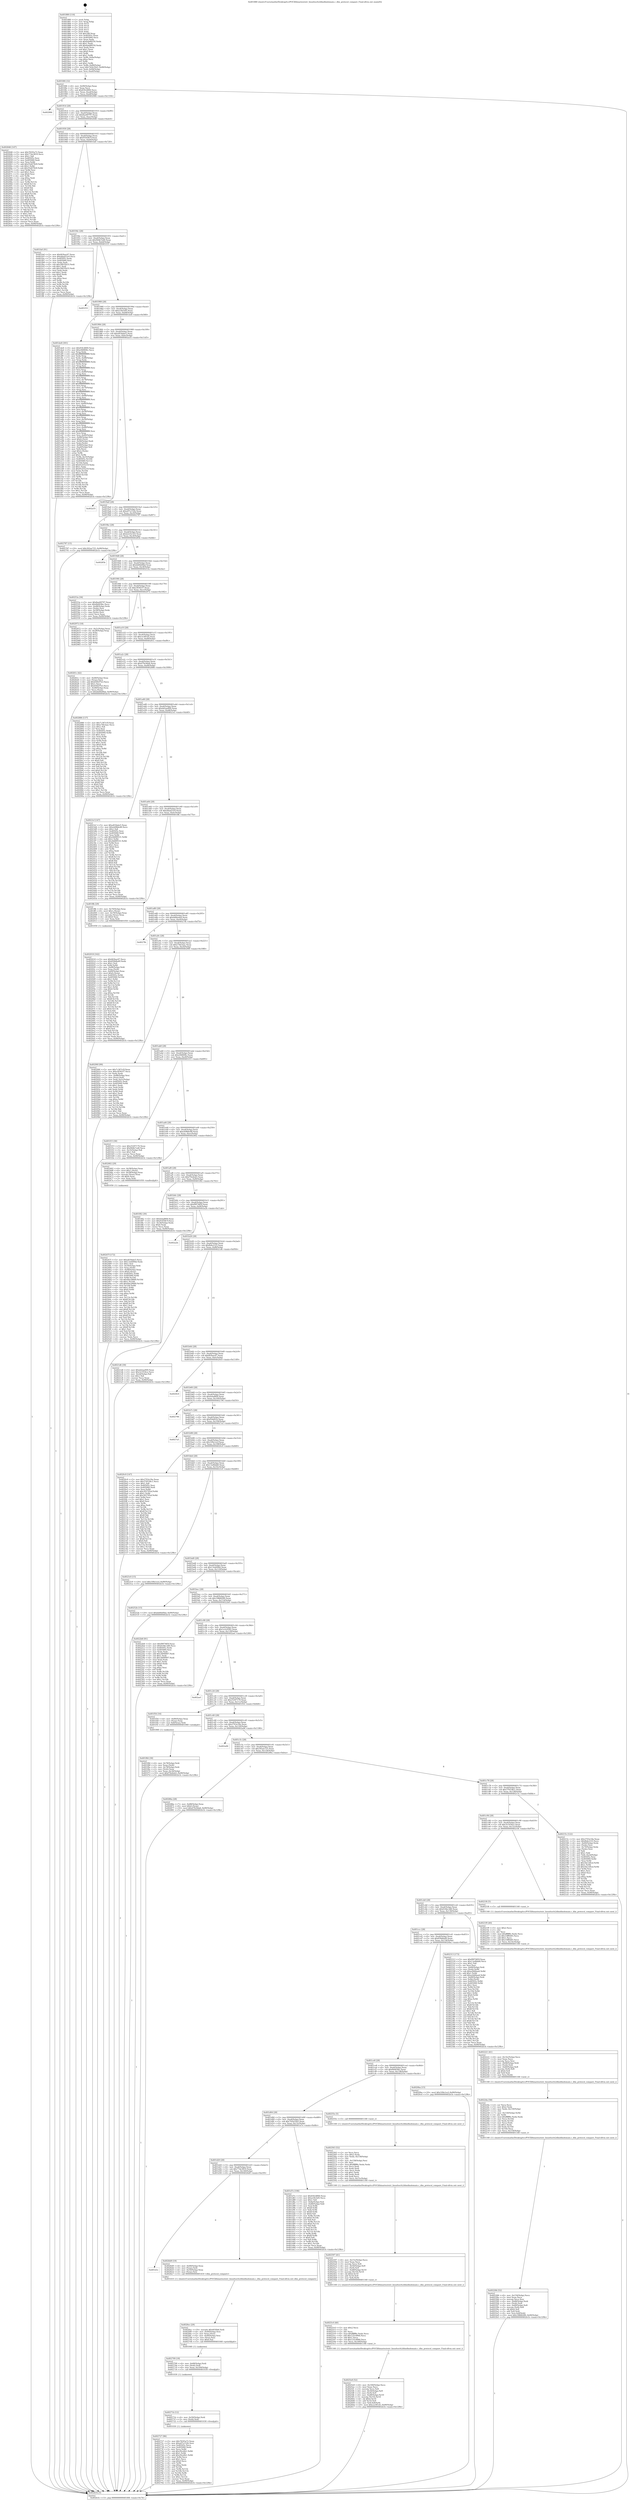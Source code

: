 digraph "0x401880" {
  label = "0x401880 (/mnt/c/Users/mathe/Desktop/tcc/POCII/binaries/extr_linuxfsocfs2dlmdlmdomain.c_dlm_protocol_compare_Final-ollvm.out::main(0))"
  labelloc = "t"
  node[shape=record]

  Entry [label="",width=0.3,height=0.3,shape=circle,fillcolor=black,style=filled]
  "0x4018f4" [label="{
     0x4018f4 [32]\l
     | [instrs]\l
     &nbsp;&nbsp;0x4018f4 \<+6\>: mov -0x90(%rbp),%eax\l
     &nbsp;&nbsp;0x4018fa \<+2\>: mov %eax,%ecx\l
     &nbsp;&nbsp;0x4018fc \<+6\>: sub $0x83fc4800,%ecx\l
     &nbsp;&nbsp;0x401902 \<+6\>: mov %eax,-0xa4(%rbp)\l
     &nbsp;&nbsp;0x401908 \<+6\>: mov %ecx,-0xa8(%rbp)\l
     &nbsp;&nbsp;0x40190e \<+6\>: je 0000000000402984 \<main+0x1104\>\l
  }"]
  "0x402984" [label="{
     0x402984\l
  }", style=dashed]
  "0x401914" [label="{
     0x401914 [28]\l
     | [instrs]\l
     &nbsp;&nbsp;0x401914 \<+5\>: jmp 0000000000401919 \<main+0x99\>\l
     &nbsp;&nbsp;0x401919 \<+6\>: mov -0xa4(%rbp),%eax\l
     &nbsp;&nbsp;0x40191f \<+5\>: sub $0x8ae69797,%eax\l
     &nbsp;&nbsp;0x401924 \<+6\>: mov %eax,-0xac(%rbp)\l
     &nbsp;&nbsp;0x40192a \<+6\>: je 0000000000402646 \<main+0xdc6\>\l
  }"]
  Exit [label="",width=0.3,height=0.3,shape=circle,fillcolor=black,style=filled,peripheries=2]
  "0x402646" [label="{
     0x402646 [147]\l
     | [instrs]\l
     &nbsp;&nbsp;0x402646 \<+5\>: mov $0x783f3a72,%eax\l
     &nbsp;&nbsp;0x40264b \<+5\>: mov $0x77de3810,%ecx\l
     &nbsp;&nbsp;0x402650 \<+2\>: mov $0x1,%dl\l
     &nbsp;&nbsp;0x402652 \<+7\>: mov 0x40505c,%esi\l
     &nbsp;&nbsp;0x402659 \<+7\>: mov 0x405060,%edi\l
     &nbsp;&nbsp;0x402660 \<+3\>: mov %esi,%r8d\l
     &nbsp;&nbsp;0x402663 \<+7\>: add $0x55d47829,%r8d\l
     &nbsp;&nbsp;0x40266a \<+4\>: sub $0x1,%r8d\l
     &nbsp;&nbsp;0x40266e \<+7\>: sub $0x55d47829,%r8d\l
     &nbsp;&nbsp;0x402675 \<+4\>: imul %r8d,%esi\l
     &nbsp;&nbsp;0x402679 \<+3\>: and $0x1,%esi\l
     &nbsp;&nbsp;0x40267c \<+3\>: cmp $0x0,%esi\l
     &nbsp;&nbsp;0x40267f \<+4\>: sete %r9b\l
     &nbsp;&nbsp;0x402683 \<+3\>: cmp $0xa,%edi\l
     &nbsp;&nbsp;0x402686 \<+4\>: setl %r10b\l
     &nbsp;&nbsp;0x40268a \<+3\>: mov %r9b,%r11b\l
     &nbsp;&nbsp;0x40268d \<+4\>: xor $0xff,%r11b\l
     &nbsp;&nbsp;0x402691 \<+3\>: mov %r10b,%bl\l
     &nbsp;&nbsp;0x402694 \<+3\>: xor $0xff,%bl\l
     &nbsp;&nbsp;0x402697 \<+3\>: xor $0x1,%dl\l
     &nbsp;&nbsp;0x40269a \<+3\>: mov %r11b,%r14b\l
     &nbsp;&nbsp;0x40269d \<+4\>: and $0xff,%r14b\l
     &nbsp;&nbsp;0x4026a1 \<+3\>: and %dl,%r9b\l
     &nbsp;&nbsp;0x4026a4 \<+3\>: mov %bl,%r15b\l
     &nbsp;&nbsp;0x4026a7 \<+4\>: and $0xff,%r15b\l
     &nbsp;&nbsp;0x4026ab \<+3\>: and %dl,%r10b\l
     &nbsp;&nbsp;0x4026ae \<+3\>: or %r9b,%r14b\l
     &nbsp;&nbsp;0x4026b1 \<+3\>: or %r10b,%r15b\l
     &nbsp;&nbsp;0x4026b4 \<+3\>: xor %r15b,%r14b\l
     &nbsp;&nbsp;0x4026b7 \<+3\>: or %bl,%r11b\l
     &nbsp;&nbsp;0x4026ba \<+4\>: xor $0xff,%r11b\l
     &nbsp;&nbsp;0x4026be \<+3\>: or $0x1,%dl\l
     &nbsp;&nbsp;0x4026c1 \<+3\>: and %dl,%r11b\l
     &nbsp;&nbsp;0x4026c4 \<+3\>: or %r11b,%r14b\l
     &nbsp;&nbsp;0x4026c7 \<+4\>: test $0x1,%r14b\l
     &nbsp;&nbsp;0x4026cb \<+3\>: cmovne %ecx,%eax\l
     &nbsp;&nbsp;0x4026ce \<+6\>: mov %eax,-0x90(%rbp)\l
     &nbsp;&nbsp;0x4026d4 \<+5\>: jmp 0000000000402b1b \<main+0x129b\>\l
  }"]
  "0x401930" [label="{
     0x401930 [28]\l
     | [instrs]\l
     &nbsp;&nbsp;0x401930 \<+5\>: jmp 0000000000401935 \<main+0xb5\>\l
     &nbsp;&nbsp;0x401935 \<+6\>: mov -0xa4(%rbp),%eax\l
     &nbsp;&nbsp;0x40193b \<+5\>: sub $0x9165fb7f,%eax\l
     &nbsp;&nbsp;0x401940 \<+6\>: mov %eax,-0xb0(%rbp)\l
     &nbsp;&nbsp;0x401946 \<+6\>: je 0000000000401fa0 \<main+0x720\>\l
  }"]
  "0x402727" [label="{
     0x402727 [96]\l
     | [instrs]\l
     &nbsp;&nbsp;0x402727 \<+5\>: mov $0x783f3a72,%eax\l
     &nbsp;&nbsp;0x40272c \<+5\>: mov $0xa97e152b,%esi\l
     &nbsp;&nbsp;0x402731 \<+7\>: mov 0x40505c,%ecx\l
     &nbsp;&nbsp;0x402738 \<+7\>: mov 0x405060,%edx\l
     &nbsp;&nbsp;0x40273f \<+3\>: mov %ecx,%r8d\l
     &nbsp;&nbsp;0x402742 \<+7\>: sub $0x29ce6b1,%r8d\l
     &nbsp;&nbsp;0x402749 \<+4\>: sub $0x1,%r8d\l
     &nbsp;&nbsp;0x40274d \<+7\>: add $0x29ce6b1,%r8d\l
     &nbsp;&nbsp;0x402754 \<+4\>: imul %r8d,%ecx\l
     &nbsp;&nbsp;0x402758 \<+3\>: and $0x1,%ecx\l
     &nbsp;&nbsp;0x40275b \<+3\>: cmp $0x0,%ecx\l
     &nbsp;&nbsp;0x40275e \<+4\>: sete %r9b\l
     &nbsp;&nbsp;0x402762 \<+3\>: cmp $0xa,%edx\l
     &nbsp;&nbsp;0x402765 \<+4\>: setl %r10b\l
     &nbsp;&nbsp;0x402769 \<+3\>: mov %r9b,%r11b\l
     &nbsp;&nbsp;0x40276c \<+3\>: and %r10b,%r11b\l
     &nbsp;&nbsp;0x40276f \<+3\>: xor %r10b,%r9b\l
     &nbsp;&nbsp;0x402772 \<+3\>: or %r9b,%r11b\l
     &nbsp;&nbsp;0x402775 \<+4\>: test $0x1,%r11b\l
     &nbsp;&nbsp;0x402779 \<+3\>: cmovne %esi,%eax\l
     &nbsp;&nbsp;0x40277c \<+6\>: mov %eax,-0x90(%rbp)\l
     &nbsp;&nbsp;0x402782 \<+5\>: jmp 0000000000402b1b \<main+0x129b\>\l
  }"]
  "0x401fa0" [label="{
     0x401fa0 [91]\l
     | [instrs]\l
     &nbsp;&nbsp;0x401fa0 \<+5\>: mov $0xfb5bac67,%eax\l
     &nbsp;&nbsp;0x401fa5 \<+5\>: mov $0xddad23c0,%ecx\l
     &nbsp;&nbsp;0x401faa \<+7\>: mov 0x40505c,%edx\l
     &nbsp;&nbsp;0x401fb1 \<+7\>: mov 0x405060,%esi\l
     &nbsp;&nbsp;0x401fb8 \<+2\>: mov %edx,%edi\l
     &nbsp;&nbsp;0x401fba \<+6\>: sub $0x39035b33,%edi\l
     &nbsp;&nbsp;0x401fc0 \<+3\>: sub $0x1,%edi\l
     &nbsp;&nbsp;0x401fc3 \<+6\>: add $0x39035b33,%edi\l
     &nbsp;&nbsp;0x401fc9 \<+3\>: imul %edi,%edx\l
     &nbsp;&nbsp;0x401fcc \<+3\>: and $0x1,%edx\l
     &nbsp;&nbsp;0x401fcf \<+3\>: cmp $0x0,%edx\l
     &nbsp;&nbsp;0x401fd2 \<+4\>: sete %r8b\l
     &nbsp;&nbsp;0x401fd6 \<+3\>: cmp $0xa,%esi\l
     &nbsp;&nbsp;0x401fd9 \<+4\>: setl %r9b\l
     &nbsp;&nbsp;0x401fdd \<+3\>: mov %r8b,%r10b\l
     &nbsp;&nbsp;0x401fe0 \<+3\>: and %r9b,%r10b\l
     &nbsp;&nbsp;0x401fe3 \<+3\>: xor %r9b,%r8b\l
     &nbsp;&nbsp;0x401fe6 \<+3\>: or %r8b,%r10b\l
     &nbsp;&nbsp;0x401fe9 \<+4\>: test $0x1,%r10b\l
     &nbsp;&nbsp;0x401fed \<+3\>: cmovne %ecx,%eax\l
     &nbsp;&nbsp;0x401ff0 \<+6\>: mov %eax,-0x90(%rbp)\l
     &nbsp;&nbsp;0x401ff6 \<+5\>: jmp 0000000000402b1b \<main+0x129b\>\l
  }"]
  "0x40194c" [label="{
     0x40194c [28]\l
     | [instrs]\l
     &nbsp;&nbsp;0x40194c \<+5\>: jmp 0000000000401951 \<main+0xd1\>\l
     &nbsp;&nbsp;0x401951 \<+6\>: mov -0xa4(%rbp),%eax\l
     &nbsp;&nbsp;0x401957 \<+5\>: sub $0x944b7ed0,%eax\l
     &nbsp;&nbsp;0x40195c \<+6\>: mov %eax,-0xb4(%rbp)\l
     &nbsp;&nbsp;0x401962 \<+6\>: je 0000000000401f33 \<main+0x6b3\>\l
  }"]
  "0x40271b" [label="{
     0x40271b [12]\l
     | [instrs]\l
     &nbsp;&nbsp;0x40271b \<+4\>: mov -0x50(%rbp),%rdi\l
     &nbsp;&nbsp;0x40271f \<+3\>: mov (%rdi),%rdi\l
     &nbsp;&nbsp;0x402722 \<+5\>: call 0000000000401030 \<free@plt\>\l
     | [calls]\l
     &nbsp;&nbsp;0x401030 \{1\} (unknown)\l
  }"]
  "0x401f33" [label="{
     0x401f33\l
  }", style=dashed]
  "0x401968" [label="{
     0x401968 [28]\l
     | [instrs]\l
     &nbsp;&nbsp;0x401968 \<+5\>: jmp 000000000040196d \<main+0xed\>\l
     &nbsp;&nbsp;0x40196d \<+6\>: mov -0xa4(%rbp),%eax\l
     &nbsp;&nbsp;0x401973 \<+5\>: sub $0xa1fb1bf5,%eax\l
     &nbsp;&nbsp;0x401978 \<+6\>: mov %eax,-0xb8(%rbp)\l
     &nbsp;&nbsp;0x40197e \<+6\>: je 0000000000401de8 \<main+0x568\>\l
  }"]
  "0x402709" [label="{
     0x402709 [18]\l
     | [instrs]\l
     &nbsp;&nbsp;0x402709 \<+4\>: mov -0x68(%rbp),%rdi\l
     &nbsp;&nbsp;0x40270d \<+3\>: mov (%rdi),%rdi\l
     &nbsp;&nbsp;0x402710 \<+6\>: mov %eax,-0x164(%rbp)\l
     &nbsp;&nbsp;0x402716 \<+5\>: call 0000000000401030 \<free@plt\>\l
     | [calls]\l
     &nbsp;&nbsp;0x401030 \{1\} (unknown)\l
  }"]
  "0x401de8" [label="{
     0x401de8 [301]\l
     | [instrs]\l
     &nbsp;&nbsp;0x401de8 \<+5\>: mov $0x83fc4800,%eax\l
     &nbsp;&nbsp;0x401ded \<+5\>: mov $0xe94f606c,%ecx\l
     &nbsp;&nbsp;0x401df2 \<+3\>: mov %rsp,%rdx\l
     &nbsp;&nbsp;0x401df5 \<+4\>: add $0xfffffffffffffff0,%rdx\l
     &nbsp;&nbsp;0x401df9 \<+3\>: mov %rdx,%rsp\l
     &nbsp;&nbsp;0x401dfc \<+7\>: mov %rdx,-0x88(%rbp)\l
     &nbsp;&nbsp;0x401e03 \<+3\>: mov %rsp,%rdx\l
     &nbsp;&nbsp;0x401e06 \<+4\>: add $0xfffffffffffffff0,%rdx\l
     &nbsp;&nbsp;0x401e0a \<+3\>: mov %rdx,%rsp\l
     &nbsp;&nbsp;0x401e0d \<+3\>: mov %rsp,%rsi\l
     &nbsp;&nbsp;0x401e10 \<+4\>: add $0xfffffffffffffff0,%rsi\l
     &nbsp;&nbsp;0x401e14 \<+3\>: mov %rsi,%rsp\l
     &nbsp;&nbsp;0x401e17 \<+4\>: mov %rsi,-0x80(%rbp)\l
     &nbsp;&nbsp;0x401e1b \<+3\>: mov %rsp,%rsi\l
     &nbsp;&nbsp;0x401e1e \<+4\>: add $0xfffffffffffffff0,%rsi\l
     &nbsp;&nbsp;0x401e22 \<+3\>: mov %rsi,%rsp\l
     &nbsp;&nbsp;0x401e25 \<+4\>: mov %rsi,-0x78(%rbp)\l
     &nbsp;&nbsp;0x401e29 \<+3\>: mov %rsp,%rsi\l
     &nbsp;&nbsp;0x401e2c \<+4\>: add $0xfffffffffffffff0,%rsi\l
     &nbsp;&nbsp;0x401e30 \<+3\>: mov %rsi,%rsp\l
     &nbsp;&nbsp;0x401e33 \<+4\>: mov %rsi,-0x70(%rbp)\l
     &nbsp;&nbsp;0x401e37 \<+3\>: mov %rsp,%rsi\l
     &nbsp;&nbsp;0x401e3a \<+4\>: add $0xfffffffffffffff0,%rsi\l
     &nbsp;&nbsp;0x401e3e \<+3\>: mov %rsi,%rsp\l
     &nbsp;&nbsp;0x401e41 \<+4\>: mov %rsi,-0x68(%rbp)\l
     &nbsp;&nbsp;0x401e45 \<+3\>: mov %rsp,%rsi\l
     &nbsp;&nbsp;0x401e48 \<+4\>: add $0xfffffffffffffff0,%rsi\l
     &nbsp;&nbsp;0x401e4c \<+3\>: mov %rsi,%rsp\l
     &nbsp;&nbsp;0x401e4f \<+4\>: mov %rsi,-0x60(%rbp)\l
     &nbsp;&nbsp;0x401e53 \<+3\>: mov %rsp,%rsi\l
     &nbsp;&nbsp;0x401e56 \<+4\>: add $0xfffffffffffffff0,%rsi\l
     &nbsp;&nbsp;0x401e5a \<+3\>: mov %rsi,%rsp\l
     &nbsp;&nbsp;0x401e5d \<+4\>: mov %rsi,-0x58(%rbp)\l
     &nbsp;&nbsp;0x401e61 \<+3\>: mov %rsp,%rsi\l
     &nbsp;&nbsp;0x401e64 \<+4\>: add $0xfffffffffffffff0,%rsi\l
     &nbsp;&nbsp;0x401e68 \<+3\>: mov %rsi,%rsp\l
     &nbsp;&nbsp;0x401e6b \<+4\>: mov %rsi,-0x50(%rbp)\l
     &nbsp;&nbsp;0x401e6f \<+3\>: mov %rsp,%rsi\l
     &nbsp;&nbsp;0x401e72 \<+4\>: add $0xfffffffffffffff0,%rsi\l
     &nbsp;&nbsp;0x401e76 \<+3\>: mov %rsi,%rsp\l
     &nbsp;&nbsp;0x401e79 \<+4\>: mov %rsi,-0x48(%rbp)\l
     &nbsp;&nbsp;0x401e7d \<+3\>: mov %rsp,%rsi\l
     &nbsp;&nbsp;0x401e80 \<+4\>: add $0xfffffffffffffff0,%rsi\l
     &nbsp;&nbsp;0x401e84 \<+3\>: mov %rsi,%rsp\l
     &nbsp;&nbsp;0x401e87 \<+4\>: mov %rsi,-0x40(%rbp)\l
     &nbsp;&nbsp;0x401e8b \<+7\>: mov -0x88(%rbp),%rsi\l
     &nbsp;&nbsp;0x401e92 \<+6\>: movl $0x0,(%rsi)\l
     &nbsp;&nbsp;0x401e98 \<+6\>: mov -0x94(%rbp),%edi\l
     &nbsp;&nbsp;0x401e9e \<+2\>: mov %edi,(%rdx)\l
     &nbsp;&nbsp;0x401ea0 \<+4\>: mov -0x80(%rbp),%rsi\l
     &nbsp;&nbsp;0x401ea4 \<+7\>: mov -0xa0(%rbp),%r8\l
     &nbsp;&nbsp;0x401eab \<+3\>: mov %r8,(%rsi)\l
     &nbsp;&nbsp;0x401eae \<+3\>: cmpl $0x2,(%rdx)\l
     &nbsp;&nbsp;0x401eb1 \<+4\>: setne %r9b\l
     &nbsp;&nbsp;0x401eb5 \<+4\>: and $0x1,%r9b\l
     &nbsp;&nbsp;0x401eb9 \<+4\>: mov %r9b,-0x35(%rbp)\l
     &nbsp;&nbsp;0x401ebd \<+8\>: mov 0x40505c,%r10d\l
     &nbsp;&nbsp;0x401ec5 \<+8\>: mov 0x405060,%r11d\l
     &nbsp;&nbsp;0x401ecd \<+3\>: mov %r10d,%ebx\l
     &nbsp;&nbsp;0x401ed0 \<+6\>: add $0x91d35219,%ebx\l
     &nbsp;&nbsp;0x401ed6 \<+3\>: sub $0x1,%ebx\l
     &nbsp;&nbsp;0x401ed9 \<+6\>: sub $0x91d35219,%ebx\l
     &nbsp;&nbsp;0x401edf \<+4\>: imul %ebx,%r10d\l
     &nbsp;&nbsp;0x401ee3 \<+4\>: and $0x1,%r10d\l
     &nbsp;&nbsp;0x401ee7 \<+4\>: cmp $0x0,%r10d\l
     &nbsp;&nbsp;0x401eeb \<+4\>: sete %r9b\l
     &nbsp;&nbsp;0x401eef \<+4\>: cmp $0xa,%r11d\l
     &nbsp;&nbsp;0x401ef3 \<+4\>: setl %r14b\l
     &nbsp;&nbsp;0x401ef7 \<+3\>: mov %r9b,%r15b\l
     &nbsp;&nbsp;0x401efa \<+3\>: and %r14b,%r15b\l
     &nbsp;&nbsp;0x401efd \<+3\>: xor %r14b,%r9b\l
     &nbsp;&nbsp;0x401f00 \<+3\>: or %r9b,%r15b\l
     &nbsp;&nbsp;0x401f03 \<+4\>: test $0x1,%r15b\l
     &nbsp;&nbsp;0x401f07 \<+3\>: cmovne %ecx,%eax\l
     &nbsp;&nbsp;0x401f0a \<+6\>: mov %eax,-0x90(%rbp)\l
     &nbsp;&nbsp;0x401f10 \<+5\>: jmp 0000000000402b1b \<main+0x129b\>\l
  }"]
  "0x401984" [label="{
     0x401984 [28]\l
     | [instrs]\l
     &nbsp;&nbsp;0x401984 \<+5\>: jmp 0000000000401989 \<main+0x109\>\l
     &nbsp;&nbsp;0x401989 \<+6\>: mov -0xa4(%rbp),%eax\l
     &nbsp;&nbsp;0x40198f \<+5\>: sub $0xa818abe5,%eax\l
     &nbsp;&nbsp;0x401994 \<+6\>: mov %eax,-0xbc(%rbp)\l
     &nbsp;&nbsp;0x40199a \<+6\>: je 0000000000402a55 \<main+0x11d5\>\l
  }"]
  "0x4026ec" [label="{
     0x4026ec [29]\l
     | [instrs]\l
     &nbsp;&nbsp;0x4026ec \<+10\>: movabs $0x4030b6,%rdi\l
     &nbsp;&nbsp;0x4026f6 \<+4\>: mov -0x40(%rbp),%rsi\l
     &nbsp;&nbsp;0x4026fa \<+2\>: mov %eax,(%rsi)\l
     &nbsp;&nbsp;0x4026fc \<+4\>: mov -0x40(%rbp),%rsi\l
     &nbsp;&nbsp;0x402700 \<+2\>: mov (%rsi),%esi\l
     &nbsp;&nbsp;0x402702 \<+2\>: mov $0x0,%al\l
     &nbsp;&nbsp;0x402704 \<+5\>: call 0000000000401040 \<printf@plt\>\l
     | [calls]\l
     &nbsp;&nbsp;0x401040 \{1\} (unknown)\l
  }"]
  "0x402a55" [label="{
     0x402a55\l
  }", style=dashed]
  "0x4019a0" [label="{
     0x4019a0 [28]\l
     | [instrs]\l
     &nbsp;&nbsp;0x4019a0 \<+5\>: jmp 00000000004019a5 \<main+0x125\>\l
     &nbsp;&nbsp;0x4019a5 \<+6\>: mov -0xa4(%rbp),%eax\l
     &nbsp;&nbsp;0x4019ab \<+5\>: sub $0xa97e152b,%eax\l
     &nbsp;&nbsp;0x4019b0 \<+6\>: mov %eax,-0xc0(%rbp)\l
     &nbsp;&nbsp;0x4019b6 \<+6\>: je 0000000000402787 \<main+0xf07\>\l
  }"]
  "0x401d3c" [label="{
     0x401d3c\l
  }", style=dashed]
  "0x402787" [label="{
     0x402787 [15]\l
     | [instrs]\l
     &nbsp;&nbsp;0x402787 \<+10\>: movl $0x302ae725,-0x90(%rbp)\l
     &nbsp;&nbsp;0x402791 \<+5\>: jmp 0000000000402b1b \<main+0x129b\>\l
  }"]
  "0x4019bc" [label="{
     0x4019bc [28]\l
     | [instrs]\l
     &nbsp;&nbsp;0x4019bc \<+5\>: jmp 00000000004019c1 \<main+0x141\>\l
     &nbsp;&nbsp;0x4019c1 \<+6\>: mov -0xa4(%rbp),%eax\l
     &nbsp;&nbsp;0x4019c7 \<+5\>: sub $0xb225e325,%eax\l
     &nbsp;&nbsp;0x4019cc \<+6\>: mov %eax,-0xc4(%rbp)\l
     &nbsp;&nbsp;0x4019d2 \<+6\>: je 000000000040285b \<main+0xfdb\>\l
  }"]
  "0x4026d9" [label="{
     0x4026d9 [19]\l
     | [instrs]\l
     &nbsp;&nbsp;0x4026d9 \<+4\>: mov -0x68(%rbp),%rax\l
     &nbsp;&nbsp;0x4026dd \<+3\>: mov (%rax),%rdi\l
     &nbsp;&nbsp;0x4026e0 \<+4\>: mov -0x50(%rbp),%rax\l
     &nbsp;&nbsp;0x4026e4 \<+3\>: mov (%rax),%rsi\l
     &nbsp;&nbsp;0x4026e7 \<+5\>: call 0000000000401410 \<dlm_protocol_compare\>\l
     | [calls]\l
     &nbsp;&nbsp;0x401410 \{1\} (/mnt/c/Users/mathe/Desktop/tcc/POCII/binaries/extr_linuxfsocfs2dlmdlmdomain.c_dlm_protocol_compare_Final-ollvm.out::dlm_protocol_compare)\l
  }"]
  "0x40285b" [label="{
     0x40285b\l
  }", style=dashed]
  "0x4019d8" [label="{
     0x4019d8 [28]\l
     | [instrs]\l
     &nbsp;&nbsp;0x4019d8 \<+5\>: jmp 00000000004019dd \<main+0x15d\>\l
     &nbsp;&nbsp;0x4019dd \<+6\>: mov -0xa4(%rbp),%eax\l
     &nbsp;&nbsp;0x4019e3 \<+5\>: sub $0xbb84d0bd,%eax\l
     &nbsp;&nbsp;0x4019e8 \<+6\>: mov %eax,-0xc8(%rbp)\l
     &nbsp;&nbsp;0x4019ee \<+6\>: je 000000000040253a \<main+0xcba\>\l
  }"]
  "0x4025e8" [label="{
     0x4025e8 [52]\l
     | [instrs]\l
     &nbsp;&nbsp;0x4025e8 \<+6\>: mov -0x160(%rbp),%ecx\l
     &nbsp;&nbsp;0x4025ee \<+3\>: imul %eax,%ecx\l
     &nbsp;&nbsp;0x4025f1 \<+3\>: movslq %ecx,%r8\l
     &nbsp;&nbsp;0x4025f4 \<+4\>: mov -0x50(%rbp),%r9\l
     &nbsp;&nbsp;0x4025f8 \<+3\>: mov (%r9),%r9\l
     &nbsp;&nbsp;0x4025fb \<+4\>: mov -0x48(%rbp),%r10\l
     &nbsp;&nbsp;0x4025ff \<+3\>: movslq (%r10),%r10\l
     &nbsp;&nbsp;0x402602 \<+4\>: shl $0x4,%r10\l
     &nbsp;&nbsp;0x402606 \<+3\>: add %r10,%r9\l
     &nbsp;&nbsp;0x402609 \<+4\>: mov %r8,0x8(%r9)\l
     &nbsp;&nbsp;0x40260d \<+10\>: movl $0xcec9f1d5,-0x90(%rbp)\l
     &nbsp;&nbsp;0x402617 \<+5\>: jmp 0000000000402b1b \<main+0x129b\>\l
  }"]
  "0x40253a" [label="{
     0x40253a [36]\l
     | [instrs]\l
     &nbsp;&nbsp;0x40253a \<+5\>: mov $0x8ae69797,%eax\l
     &nbsp;&nbsp;0x40253f \<+5\>: mov $0x6bf45fbc,%ecx\l
     &nbsp;&nbsp;0x402544 \<+4\>: mov -0x48(%rbp),%rdx\l
     &nbsp;&nbsp;0x402548 \<+2\>: mov (%rdx),%esi\l
     &nbsp;&nbsp;0x40254a \<+4\>: mov -0x58(%rbp),%rdx\l
     &nbsp;&nbsp;0x40254e \<+2\>: cmp (%rdx),%esi\l
     &nbsp;&nbsp;0x402550 \<+3\>: cmovl %ecx,%eax\l
     &nbsp;&nbsp;0x402553 \<+6\>: mov %eax,-0x90(%rbp)\l
     &nbsp;&nbsp;0x402559 \<+5\>: jmp 0000000000402b1b \<main+0x129b\>\l
  }"]
  "0x4019f4" [label="{
     0x4019f4 [28]\l
     | [instrs]\l
     &nbsp;&nbsp;0x4019f4 \<+5\>: jmp 00000000004019f9 \<main+0x179\>\l
     &nbsp;&nbsp;0x4019f9 \<+6\>: mov -0xa4(%rbp),%eax\l
     &nbsp;&nbsp;0x4019ff \<+5\>: sub $0xc0f361f7,%eax\l
     &nbsp;&nbsp;0x401a04 \<+6\>: mov %eax,-0xcc(%rbp)\l
     &nbsp;&nbsp;0x401a0a \<+6\>: je 0000000000402972 \<main+0x10f2\>\l
  }"]
  "0x4025c0" [label="{
     0x4025c0 [40]\l
     | [instrs]\l
     &nbsp;&nbsp;0x4025c0 \<+5\>: mov $0x2,%ecx\l
     &nbsp;&nbsp;0x4025c5 \<+1\>: cltd\l
     &nbsp;&nbsp;0x4025c6 \<+2\>: idiv %ecx\l
     &nbsp;&nbsp;0x4025c8 \<+6\>: imul $0xfffffffe,%edx,%ecx\l
     &nbsp;&nbsp;0x4025ce \<+6\>: add $0x125c4964,%ecx\l
     &nbsp;&nbsp;0x4025d4 \<+3\>: add $0x1,%ecx\l
     &nbsp;&nbsp;0x4025d7 \<+6\>: sub $0x125c4964,%ecx\l
     &nbsp;&nbsp;0x4025dd \<+6\>: mov %ecx,-0x160(%rbp)\l
     &nbsp;&nbsp;0x4025e3 \<+5\>: call 0000000000401160 \<next_i\>\l
     | [calls]\l
     &nbsp;&nbsp;0x401160 \{1\} (/mnt/c/Users/mathe/Desktop/tcc/POCII/binaries/extr_linuxfsocfs2dlmdlmdomain.c_dlm_protocol_compare_Final-ollvm.out::next_i)\l
  }"]
  "0x402972" [label="{
     0x402972 [18]\l
     | [instrs]\l
     &nbsp;&nbsp;0x402972 \<+3\>: mov -0x2c(%rbp),%eax\l
     &nbsp;&nbsp;0x402975 \<+4\>: lea -0x28(%rbp),%rsp\l
     &nbsp;&nbsp;0x402979 \<+1\>: pop %rbx\l
     &nbsp;&nbsp;0x40297a \<+2\>: pop %r12\l
     &nbsp;&nbsp;0x40297c \<+2\>: pop %r13\l
     &nbsp;&nbsp;0x40297e \<+2\>: pop %r14\l
     &nbsp;&nbsp;0x402980 \<+2\>: pop %r15\l
     &nbsp;&nbsp;0x402982 \<+1\>: pop %rbp\l
     &nbsp;&nbsp;0x402983 \<+1\>: ret\l
  }"]
  "0x401a10" [label="{
     0x401a10 [28]\l
     | [instrs]\l
     &nbsp;&nbsp;0x401a10 \<+5\>: jmp 0000000000401a15 \<main+0x195\>\l
     &nbsp;&nbsp;0x401a15 \<+6\>: mov -0xa4(%rbp),%eax\l
     &nbsp;&nbsp;0x401a1b \<+5\>: sub $0xcec9f1d5,%eax\l
     &nbsp;&nbsp;0x401a20 \<+6\>: mov %eax,-0xd0(%rbp)\l
     &nbsp;&nbsp;0x401a26 \<+6\>: je 000000000040261c \<main+0xd9c\>\l
  }"]
  "0x402597" [label="{
     0x402597 [41]\l
     | [instrs]\l
     &nbsp;&nbsp;0x402597 \<+6\>: mov -0x15c(%rbp),%ecx\l
     &nbsp;&nbsp;0x40259d \<+3\>: imul %eax,%ecx\l
     &nbsp;&nbsp;0x4025a0 \<+3\>: movslq %ecx,%r8\l
     &nbsp;&nbsp;0x4025a3 \<+4\>: mov -0x50(%rbp),%r9\l
     &nbsp;&nbsp;0x4025a7 \<+3\>: mov (%r9),%r9\l
     &nbsp;&nbsp;0x4025aa \<+4\>: mov -0x48(%rbp),%r10\l
     &nbsp;&nbsp;0x4025ae \<+3\>: movslq (%r10),%r10\l
     &nbsp;&nbsp;0x4025b1 \<+4\>: shl $0x4,%r10\l
     &nbsp;&nbsp;0x4025b5 \<+3\>: add %r10,%r9\l
     &nbsp;&nbsp;0x4025b8 \<+3\>: mov %r8,(%r9)\l
     &nbsp;&nbsp;0x4025bb \<+5\>: call 0000000000401160 \<next_i\>\l
     | [calls]\l
     &nbsp;&nbsp;0x401160 \{1\} (/mnt/c/Users/mathe/Desktop/tcc/POCII/binaries/extr_linuxfsocfs2dlmdlmdomain.c_dlm_protocol_compare_Final-ollvm.out::next_i)\l
  }"]
  "0x40261c" [label="{
     0x40261c [42]\l
     | [instrs]\l
     &nbsp;&nbsp;0x40261c \<+4\>: mov -0x48(%rbp),%rax\l
     &nbsp;&nbsp;0x402620 \<+2\>: mov (%rax),%ecx\l
     &nbsp;&nbsp;0x402622 \<+6\>: add $0x6582f7b3,%ecx\l
     &nbsp;&nbsp;0x402628 \<+3\>: add $0x1,%ecx\l
     &nbsp;&nbsp;0x40262b \<+6\>: sub $0x6582f7b3,%ecx\l
     &nbsp;&nbsp;0x402631 \<+4\>: mov -0x48(%rbp),%rax\l
     &nbsp;&nbsp;0x402635 \<+2\>: mov %ecx,(%rax)\l
     &nbsp;&nbsp;0x402637 \<+10\>: movl $0xbb84d0bd,-0x90(%rbp)\l
     &nbsp;&nbsp;0x402641 \<+5\>: jmp 0000000000402b1b \<main+0x129b\>\l
  }"]
  "0x401a2c" [label="{
     0x401a2c [28]\l
     | [instrs]\l
     &nbsp;&nbsp;0x401a2c \<+5\>: jmp 0000000000401a31 \<main+0x1b1\>\l
     &nbsp;&nbsp;0x401a31 \<+6\>: mov -0xa4(%rbp),%eax\l
     &nbsp;&nbsp;0x401a37 \<+5\>: sub $0xd79c9da6,%eax\l
     &nbsp;&nbsp;0x401a3c \<+6\>: mov %eax,-0xd4(%rbp)\l
     &nbsp;&nbsp;0x401a42 \<+6\>: je 0000000000402886 \<main+0x1006\>\l
  }"]
  "0x402563" [label="{
     0x402563 [52]\l
     | [instrs]\l
     &nbsp;&nbsp;0x402563 \<+2\>: xor %ecx,%ecx\l
     &nbsp;&nbsp;0x402565 \<+5\>: mov $0x2,%edx\l
     &nbsp;&nbsp;0x40256a \<+6\>: mov %edx,-0x158(%rbp)\l
     &nbsp;&nbsp;0x402570 \<+1\>: cltd\l
     &nbsp;&nbsp;0x402571 \<+6\>: mov -0x158(%rbp),%esi\l
     &nbsp;&nbsp;0x402577 \<+2\>: idiv %esi\l
     &nbsp;&nbsp;0x402579 \<+6\>: imul $0xfffffffe,%edx,%edx\l
     &nbsp;&nbsp;0x40257f \<+2\>: mov %ecx,%edi\l
     &nbsp;&nbsp;0x402581 \<+2\>: sub %edx,%edi\l
     &nbsp;&nbsp;0x402583 \<+2\>: mov %ecx,%edx\l
     &nbsp;&nbsp;0x402585 \<+3\>: sub $0x1,%edx\l
     &nbsp;&nbsp;0x402588 \<+2\>: add %edx,%edi\l
     &nbsp;&nbsp;0x40258a \<+2\>: sub %edi,%ecx\l
     &nbsp;&nbsp;0x40258c \<+6\>: mov %ecx,-0x15c(%rbp)\l
     &nbsp;&nbsp;0x402592 \<+5\>: call 0000000000401160 \<next_i\>\l
     | [calls]\l
     &nbsp;&nbsp;0x401160 \{1\} (/mnt/c/Users/mathe/Desktop/tcc/POCII/binaries/extr_linuxfsocfs2dlmdlmdomain.c_dlm_protocol_compare_Final-ollvm.out::next_i)\l
  }"]
  "0x402886" [label="{
     0x402886 [137]\l
     | [instrs]\l
     &nbsp;&nbsp;0x402886 \<+5\>: mov $0x7c367e5f,%eax\l
     &nbsp;&nbsp;0x40288b \<+5\>: mov $0xe74b3aac,%ecx\l
     &nbsp;&nbsp;0x402890 \<+2\>: mov $0x1,%dl\l
     &nbsp;&nbsp;0x402892 \<+2\>: xor %esi,%esi\l
     &nbsp;&nbsp;0x402894 \<+7\>: mov 0x40505c,%edi\l
     &nbsp;&nbsp;0x40289b \<+8\>: mov 0x405060,%r8d\l
     &nbsp;&nbsp;0x4028a3 \<+3\>: sub $0x1,%esi\l
     &nbsp;&nbsp;0x4028a6 \<+3\>: mov %edi,%r9d\l
     &nbsp;&nbsp;0x4028a9 \<+3\>: add %esi,%r9d\l
     &nbsp;&nbsp;0x4028ac \<+4\>: imul %r9d,%edi\l
     &nbsp;&nbsp;0x4028b0 \<+3\>: and $0x1,%edi\l
     &nbsp;&nbsp;0x4028b3 \<+3\>: cmp $0x0,%edi\l
     &nbsp;&nbsp;0x4028b6 \<+4\>: sete %r10b\l
     &nbsp;&nbsp;0x4028ba \<+4\>: cmp $0xa,%r8d\l
     &nbsp;&nbsp;0x4028be \<+4\>: setl %r11b\l
     &nbsp;&nbsp;0x4028c2 \<+3\>: mov %r10b,%bl\l
     &nbsp;&nbsp;0x4028c5 \<+3\>: xor $0xff,%bl\l
     &nbsp;&nbsp;0x4028c8 \<+3\>: mov %r11b,%r14b\l
     &nbsp;&nbsp;0x4028cb \<+4\>: xor $0xff,%r14b\l
     &nbsp;&nbsp;0x4028cf \<+3\>: xor $0x0,%dl\l
     &nbsp;&nbsp;0x4028d2 \<+3\>: mov %bl,%r15b\l
     &nbsp;&nbsp;0x4028d5 \<+4\>: and $0x0,%r15b\l
     &nbsp;&nbsp;0x4028d9 \<+3\>: and %dl,%r10b\l
     &nbsp;&nbsp;0x4028dc \<+3\>: mov %r14b,%r12b\l
     &nbsp;&nbsp;0x4028df \<+4\>: and $0x0,%r12b\l
     &nbsp;&nbsp;0x4028e3 \<+3\>: and %dl,%r11b\l
     &nbsp;&nbsp;0x4028e6 \<+3\>: or %r10b,%r15b\l
     &nbsp;&nbsp;0x4028e9 \<+3\>: or %r11b,%r12b\l
     &nbsp;&nbsp;0x4028ec \<+3\>: xor %r12b,%r15b\l
     &nbsp;&nbsp;0x4028ef \<+3\>: or %r14b,%bl\l
     &nbsp;&nbsp;0x4028f2 \<+3\>: xor $0xff,%bl\l
     &nbsp;&nbsp;0x4028f5 \<+3\>: or $0x0,%dl\l
     &nbsp;&nbsp;0x4028f8 \<+2\>: and %dl,%bl\l
     &nbsp;&nbsp;0x4028fa \<+3\>: or %bl,%r15b\l
     &nbsp;&nbsp;0x4028fd \<+4\>: test $0x1,%r15b\l
     &nbsp;&nbsp;0x402901 \<+3\>: cmovne %ecx,%eax\l
     &nbsp;&nbsp;0x402904 \<+6\>: mov %eax,-0x90(%rbp)\l
     &nbsp;&nbsp;0x40290a \<+5\>: jmp 0000000000402b1b \<main+0x129b\>\l
  }"]
  "0x401a48" [label="{
     0x401a48 [28]\l
     | [instrs]\l
     &nbsp;&nbsp;0x401a48 \<+5\>: jmp 0000000000401a4d \<main+0x1cd\>\l
     &nbsp;&nbsp;0x401a4d \<+6\>: mov -0xa4(%rbp),%eax\l
     &nbsp;&nbsp;0x401a53 \<+5\>: sub $0xdd2aa909,%eax\l
     &nbsp;&nbsp;0x401a58 \<+6\>: mov %eax,-0xd8(%rbp)\l
     &nbsp;&nbsp;0x401a5e \<+6\>: je 00000000004023cf \<main+0xb4f\>\l
  }"]
  "0x40247f" [label="{
     0x40247f [172]\l
     | [instrs]\l
     &nbsp;&nbsp;0x40247f \<+5\>: mov $0xa818abe5,%ecx\l
     &nbsp;&nbsp;0x402484 \<+5\>: mov $0x13eb094d,%edx\l
     &nbsp;&nbsp;0x402489 \<+3\>: mov $0x1,%sil\l
     &nbsp;&nbsp;0x40248c \<+4\>: mov -0x50(%rbp),%rdi\l
     &nbsp;&nbsp;0x402490 \<+3\>: mov %rax,(%rdi)\l
     &nbsp;&nbsp;0x402493 \<+4\>: mov -0x48(%rbp),%rax\l
     &nbsp;&nbsp;0x402497 \<+6\>: movl $0x0,(%rax)\l
     &nbsp;&nbsp;0x40249d \<+8\>: mov 0x40505c,%r8d\l
     &nbsp;&nbsp;0x4024a5 \<+8\>: mov 0x405060,%r9d\l
     &nbsp;&nbsp;0x4024ad \<+3\>: mov %r8d,%r10d\l
     &nbsp;&nbsp;0x4024b0 \<+7\>: sub $0x9de29849,%r10d\l
     &nbsp;&nbsp;0x4024b7 \<+4\>: sub $0x1,%r10d\l
     &nbsp;&nbsp;0x4024bb \<+7\>: add $0x9de29849,%r10d\l
     &nbsp;&nbsp;0x4024c2 \<+4\>: imul %r10d,%r8d\l
     &nbsp;&nbsp;0x4024c6 \<+4\>: and $0x1,%r8d\l
     &nbsp;&nbsp;0x4024ca \<+4\>: cmp $0x0,%r8d\l
     &nbsp;&nbsp;0x4024ce \<+4\>: sete %r11b\l
     &nbsp;&nbsp;0x4024d2 \<+4\>: cmp $0xa,%r9d\l
     &nbsp;&nbsp;0x4024d6 \<+3\>: setl %bl\l
     &nbsp;&nbsp;0x4024d9 \<+3\>: mov %r11b,%r14b\l
     &nbsp;&nbsp;0x4024dc \<+4\>: xor $0xff,%r14b\l
     &nbsp;&nbsp;0x4024e0 \<+3\>: mov %bl,%r15b\l
     &nbsp;&nbsp;0x4024e3 \<+4\>: xor $0xff,%r15b\l
     &nbsp;&nbsp;0x4024e7 \<+4\>: xor $0x1,%sil\l
     &nbsp;&nbsp;0x4024eb \<+3\>: mov %r14b,%r12b\l
     &nbsp;&nbsp;0x4024ee \<+4\>: and $0xff,%r12b\l
     &nbsp;&nbsp;0x4024f2 \<+3\>: and %sil,%r11b\l
     &nbsp;&nbsp;0x4024f5 \<+3\>: mov %r15b,%r13b\l
     &nbsp;&nbsp;0x4024f8 \<+4\>: and $0xff,%r13b\l
     &nbsp;&nbsp;0x4024fc \<+3\>: and %sil,%bl\l
     &nbsp;&nbsp;0x4024ff \<+3\>: or %r11b,%r12b\l
     &nbsp;&nbsp;0x402502 \<+3\>: or %bl,%r13b\l
     &nbsp;&nbsp;0x402505 \<+3\>: xor %r13b,%r12b\l
     &nbsp;&nbsp;0x402508 \<+3\>: or %r15b,%r14b\l
     &nbsp;&nbsp;0x40250b \<+4\>: xor $0xff,%r14b\l
     &nbsp;&nbsp;0x40250f \<+4\>: or $0x1,%sil\l
     &nbsp;&nbsp;0x402513 \<+3\>: and %sil,%r14b\l
     &nbsp;&nbsp;0x402516 \<+3\>: or %r14b,%r12b\l
     &nbsp;&nbsp;0x402519 \<+4\>: test $0x1,%r12b\l
     &nbsp;&nbsp;0x40251d \<+3\>: cmovne %edx,%ecx\l
     &nbsp;&nbsp;0x402520 \<+6\>: mov %ecx,-0x90(%rbp)\l
     &nbsp;&nbsp;0x402526 \<+5\>: jmp 0000000000402b1b \<main+0x129b\>\l
  }"]
  "0x4023cf" [label="{
     0x4023cf [147]\l
     | [instrs]\l
     &nbsp;&nbsp;0x4023cf \<+5\>: mov $0xa818abe5,%eax\l
     &nbsp;&nbsp;0x4023d4 \<+5\>: mov $0xeb98de48,%ecx\l
     &nbsp;&nbsp;0x4023d9 \<+2\>: mov $0x1,%dl\l
     &nbsp;&nbsp;0x4023db \<+7\>: mov 0x40505c,%esi\l
     &nbsp;&nbsp;0x4023e2 \<+7\>: mov 0x405060,%edi\l
     &nbsp;&nbsp;0x4023e9 \<+3\>: mov %esi,%r8d\l
     &nbsp;&nbsp;0x4023ec \<+7\>: add $0x2b689531,%r8d\l
     &nbsp;&nbsp;0x4023f3 \<+4\>: sub $0x1,%r8d\l
     &nbsp;&nbsp;0x4023f7 \<+7\>: sub $0x2b689531,%r8d\l
     &nbsp;&nbsp;0x4023fe \<+4\>: imul %r8d,%esi\l
     &nbsp;&nbsp;0x402402 \<+3\>: and $0x1,%esi\l
     &nbsp;&nbsp;0x402405 \<+3\>: cmp $0x0,%esi\l
     &nbsp;&nbsp;0x402408 \<+4\>: sete %r9b\l
     &nbsp;&nbsp;0x40240c \<+3\>: cmp $0xa,%edi\l
     &nbsp;&nbsp;0x40240f \<+4\>: setl %r10b\l
     &nbsp;&nbsp;0x402413 \<+3\>: mov %r9b,%r11b\l
     &nbsp;&nbsp;0x402416 \<+4\>: xor $0xff,%r11b\l
     &nbsp;&nbsp;0x40241a \<+3\>: mov %r10b,%bl\l
     &nbsp;&nbsp;0x40241d \<+3\>: xor $0xff,%bl\l
     &nbsp;&nbsp;0x402420 \<+3\>: xor $0x0,%dl\l
     &nbsp;&nbsp;0x402423 \<+3\>: mov %r11b,%r14b\l
     &nbsp;&nbsp;0x402426 \<+4\>: and $0x0,%r14b\l
     &nbsp;&nbsp;0x40242a \<+3\>: and %dl,%r9b\l
     &nbsp;&nbsp;0x40242d \<+3\>: mov %bl,%r15b\l
     &nbsp;&nbsp;0x402430 \<+4\>: and $0x0,%r15b\l
     &nbsp;&nbsp;0x402434 \<+3\>: and %dl,%r10b\l
     &nbsp;&nbsp;0x402437 \<+3\>: or %r9b,%r14b\l
     &nbsp;&nbsp;0x40243a \<+3\>: or %r10b,%r15b\l
     &nbsp;&nbsp;0x40243d \<+3\>: xor %r15b,%r14b\l
     &nbsp;&nbsp;0x402440 \<+3\>: or %bl,%r11b\l
     &nbsp;&nbsp;0x402443 \<+4\>: xor $0xff,%r11b\l
     &nbsp;&nbsp;0x402447 \<+3\>: or $0x0,%dl\l
     &nbsp;&nbsp;0x40244a \<+3\>: and %dl,%r11b\l
     &nbsp;&nbsp;0x40244d \<+3\>: or %r11b,%r14b\l
     &nbsp;&nbsp;0x402450 \<+4\>: test $0x1,%r14b\l
     &nbsp;&nbsp;0x402454 \<+3\>: cmovne %ecx,%eax\l
     &nbsp;&nbsp;0x402457 \<+6\>: mov %eax,-0x90(%rbp)\l
     &nbsp;&nbsp;0x40245d \<+5\>: jmp 0000000000402b1b \<main+0x129b\>\l
  }"]
  "0x401a64" [label="{
     0x401a64 [28]\l
     | [instrs]\l
     &nbsp;&nbsp;0x401a64 \<+5\>: jmp 0000000000401a69 \<main+0x1e9\>\l
     &nbsp;&nbsp;0x401a69 \<+6\>: mov -0xa4(%rbp),%eax\l
     &nbsp;&nbsp;0x401a6f \<+5\>: sub $0xddad23c0,%eax\l
     &nbsp;&nbsp;0x401a74 \<+6\>: mov %eax,-0xdc(%rbp)\l
     &nbsp;&nbsp;0x401a7a \<+6\>: je 0000000000401ffb \<main+0x77b\>\l
  }"]
  "0x402284" [label="{
     0x402284 [52]\l
     | [instrs]\l
     &nbsp;&nbsp;0x402284 \<+6\>: mov -0x154(%rbp),%ecx\l
     &nbsp;&nbsp;0x40228a \<+3\>: imul %eax,%ecx\l
     &nbsp;&nbsp;0x40228d \<+3\>: movslq %ecx,%rsi\l
     &nbsp;&nbsp;0x402290 \<+4\>: mov -0x68(%rbp),%rdi\l
     &nbsp;&nbsp;0x402294 \<+3\>: mov (%rdi),%rdi\l
     &nbsp;&nbsp;0x402297 \<+4\>: mov -0x60(%rbp),%r8\l
     &nbsp;&nbsp;0x40229b \<+3\>: movslq (%r8),%r8\l
     &nbsp;&nbsp;0x40229e \<+4\>: shl $0x4,%r8\l
     &nbsp;&nbsp;0x4022a2 \<+3\>: add %r8,%rdi\l
     &nbsp;&nbsp;0x4022a5 \<+4\>: mov %rsi,0x8(%rdi)\l
     &nbsp;&nbsp;0x4022a9 \<+10\>: movl $0x19868289,-0x90(%rbp)\l
     &nbsp;&nbsp;0x4022b3 \<+5\>: jmp 0000000000402b1b \<main+0x129b\>\l
  }"]
  "0x401ffb" [label="{
     0x401ffb [29]\l
     | [instrs]\l
     &nbsp;&nbsp;0x401ffb \<+4\>: mov -0x70(%rbp),%rax\l
     &nbsp;&nbsp;0x401fff \<+6\>: movl $0x1,(%rax)\l
     &nbsp;&nbsp;0x402005 \<+4\>: mov -0x70(%rbp),%rax\l
     &nbsp;&nbsp;0x402009 \<+3\>: movslq (%rax),%rax\l
     &nbsp;&nbsp;0x40200c \<+4\>: shl $0x4,%rax\l
     &nbsp;&nbsp;0x402010 \<+3\>: mov %rax,%rdi\l
     &nbsp;&nbsp;0x402013 \<+5\>: call 0000000000401050 \<malloc@plt\>\l
     | [calls]\l
     &nbsp;&nbsp;0x401050 \{1\} (unknown)\l
  }"]
  "0x401a80" [label="{
     0x401a80 [28]\l
     | [instrs]\l
     &nbsp;&nbsp;0x401a80 \<+5\>: jmp 0000000000401a85 \<main+0x205\>\l
     &nbsp;&nbsp;0x401a85 \<+6\>: mov -0xa4(%rbp),%eax\l
     &nbsp;&nbsp;0x401a8b \<+5\>: sub $0xddf4eda9,%eax\l
     &nbsp;&nbsp;0x401a90 \<+6\>: mov %eax,-0xe0(%rbp)\l
     &nbsp;&nbsp;0x401a96 \<+6\>: je 00000000004027fb \<main+0xf7b\>\l
  }"]
  "0x40224a" [label="{
     0x40224a [58]\l
     | [instrs]\l
     &nbsp;&nbsp;0x40224a \<+2\>: xor %ecx,%ecx\l
     &nbsp;&nbsp;0x40224c \<+5\>: mov $0x2,%edx\l
     &nbsp;&nbsp;0x402251 \<+6\>: mov %edx,-0x150(%rbp)\l
     &nbsp;&nbsp;0x402257 \<+1\>: cltd\l
     &nbsp;&nbsp;0x402258 \<+7\>: mov -0x150(%rbp),%r9d\l
     &nbsp;&nbsp;0x40225f \<+3\>: idiv %r9d\l
     &nbsp;&nbsp;0x402262 \<+6\>: imul $0xfffffffe,%edx,%edx\l
     &nbsp;&nbsp;0x402268 \<+3\>: mov %ecx,%r10d\l
     &nbsp;&nbsp;0x40226b \<+3\>: sub %edx,%r10d\l
     &nbsp;&nbsp;0x40226e \<+2\>: mov %ecx,%edx\l
     &nbsp;&nbsp;0x402270 \<+3\>: sub $0x1,%edx\l
     &nbsp;&nbsp;0x402273 \<+3\>: add %edx,%r10d\l
     &nbsp;&nbsp;0x402276 \<+3\>: sub %r10d,%ecx\l
     &nbsp;&nbsp;0x402279 \<+6\>: mov %ecx,-0x154(%rbp)\l
     &nbsp;&nbsp;0x40227f \<+5\>: call 0000000000401160 \<next_i\>\l
     | [calls]\l
     &nbsp;&nbsp;0x401160 \{1\} (/mnt/c/Users/mathe/Desktop/tcc/POCII/binaries/extr_linuxfsocfs2dlmdlmdomain.c_dlm_protocol_compare_Final-ollvm.out::next_i)\l
  }"]
  "0x4027fb" [label="{
     0x4027fb\l
  }", style=dashed]
  "0x401a9c" [label="{
     0x401a9c [28]\l
     | [instrs]\l
     &nbsp;&nbsp;0x401a9c \<+5\>: jmp 0000000000401aa1 \<main+0x221\>\l
     &nbsp;&nbsp;0x401aa1 \<+6\>: mov -0xa4(%rbp),%eax\l
     &nbsp;&nbsp;0x401aa7 \<+5\>: sub $0xe74b3aac,%eax\l
     &nbsp;&nbsp;0x401aac \<+6\>: mov %eax,-0xe4(%rbp)\l
     &nbsp;&nbsp;0x401ab2 \<+6\>: je 000000000040290f \<main+0x108f\>\l
  }"]
  "0x402221" [label="{
     0x402221 [41]\l
     | [instrs]\l
     &nbsp;&nbsp;0x402221 \<+6\>: mov -0x14c(%rbp),%ecx\l
     &nbsp;&nbsp;0x402227 \<+3\>: imul %eax,%ecx\l
     &nbsp;&nbsp;0x40222a \<+3\>: movslq %ecx,%rsi\l
     &nbsp;&nbsp;0x40222d \<+4\>: mov -0x68(%rbp),%rdi\l
     &nbsp;&nbsp;0x402231 \<+3\>: mov (%rdi),%rdi\l
     &nbsp;&nbsp;0x402234 \<+4\>: mov -0x60(%rbp),%r8\l
     &nbsp;&nbsp;0x402238 \<+3\>: movslq (%r8),%r8\l
     &nbsp;&nbsp;0x40223b \<+4\>: shl $0x4,%r8\l
     &nbsp;&nbsp;0x40223f \<+3\>: add %r8,%rdi\l
     &nbsp;&nbsp;0x402242 \<+3\>: mov %rsi,(%rdi)\l
     &nbsp;&nbsp;0x402245 \<+5\>: call 0000000000401160 \<next_i\>\l
     | [calls]\l
     &nbsp;&nbsp;0x401160 \{1\} (/mnt/c/Users/mathe/Desktop/tcc/POCII/binaries/extr_linuxfsocfs2dlmdlmdomain.c_dlm_protocol_compare_Final-ollvm.out::next_i)\l
  }"]
  "0x40290f" [label="{
     0x40290f [99]\l
     | [instrs]\l
     &nbsp;&nbsp;0x40290f \<+5\>: mov $0x7c367e5f,%eax\l
     &nbsp;&nbsp;0x402914 \<+5\>: mov $0xc0f361f7,%ecx\l
     &nbsp;&nbsp;0x402919 \<+2\>: xor %edx,%edx\l
     &nbsp;&nbsp;0x40291b \<+7\>: mov -0x88(%rbp),%rsi\l
     &nbsp;&nbsp;0x402922 \<+2\>: mov (%rsi),%edi\l
     &nbsp;&nbsp;0x402924 \<+3\>: mov %edi,-0x2c(%rbp)\l
     &nbsp;&nbsp;0x402927 \<+7\>: mov 0x40505c,%edi\l
     &nbsp;&nbsp;0x40292e \<+8\>: mov 0x405060,%r8d\l
     &nbsp;&nbsp;0x402936 \<+3\>: sub $0x1,%edx\l
     &nbsp;&nbsp;0x402939 \<+3\>: mov %edi,%r9d\l
     &nbsp;&nbsp;0x40293c \<+3\>: add %edx,%r9d\l
     &nbsp;&nbsp;0x40293f \<+4\>: imul %r9d,%edi\l
     &nbsp;&nbsp;0x402943 \<+3\>: and $0x1,%edi\l
     &nbsp;&nbsp;0x402946 \<+3\>: cmp $0x0,%edi\l
     &nbsp;&nbsp;0x402949 \<+4\>: sete %r10b\l
     &nbsp;&nbsp;0x40294d \<+4\>: cmp $0xa,%r8d\l
     &nbsp;&nbsp;0x402951 \<+4\>: setl %r11b\l
     &nbsp;&nbsp;0x402955 \<+3\>: mov %r10b,%bl\l
     &nbsp;&nbsp;0x402958 \<+3\>: and %r11b,%bl\l
     &nbsp;&nbsp;0x40295b \<+3\>: xor %r11b,%r10b\l
     &nbsp;&nbsp;0x40295e \<+3\>: or %r10b,%bl\l
     &nbsp;&nbsp;0x402961 \<+3\>: test $0x1,%bl\l
     &nbsp;&nbsp;0x402964 \<+3\>: cmovne %ecx,%eax\l
     &nbsp;&nbsp;0x402967 \<+6\>: mov %eax,-0x90(%rbp)\l
     &nbsp;&nbsp;0x40296d \<+5\>: jmp 0000000000402b1b \<main+0x129b\>\l
  }"]
  "0x401ab8" [label="{
     0x401ab8 [28]\l
     | [instrs]\l
     &nbsp;&nbsp;0x401ab8 \<+5\>: jmp 0000000000401abd \<main+0x23d\>\l
     &nbsp;&nbsp;0x401abd \<+6\>: mov -0xa4(%rbp),%eax\l
     &nbsp;&nbsp;0x401ac3 \<+5\>: sub $0xe94f606c,%eax\l
     &nbsp;&nbsp;0x401ac8 \<+6\>: mov %eax,-0xe8(%rbp)\l
     &nbsp;&nbsp;0x401ace \<+6\>: je 0000000000401f15 \<main+0x695\>\l
  }"]
  "0x4021f9" [label="{
     0x4021f9 [40]\l
     | [instrs]\l
     &nbsp;&nbsp;0x4021f9 \<+5\>: mov $0x2,%ecx\l
     &nbsp;&nbsp;0x4021fe \<+1\>: cltd\l
     &nbsp;&nbsp;0x4021ff \<+2\>: idiv %ecx\l
     &nbsp;&nbsp;0x402201 \<+6\>: imul $0xfffffffe,%edx,%ecx\l
     &nbsp;&nbsp;0x402207 \<+6\>: sub $0x33ff0d45,%ecx\l
     &nbsp;&nbsp;0x40220d \<+3\>: add $0x1,%ecx\l
     &nbsp;&nbsp;0x402210 \<+6\>: add $0x33ff0d45,%ecx\l
     &nbsp;&nbsp;0x402216 \<+6\>: mov %ecx,-0x14c(%rbp)\l
     &nbsp;&nbsp;0x40221c \<+5\>: call 0000000000401160 \<next_i\>\l
     | [calls]\l
     &nbsp;&nbsp;0x401160 \{1\} (/mnt/c/Users/mathe/Desktop/tcc/POCII/binaries/extr_linuxfsocfs2dlmdlmdomain.c_dlm_protocol_compare_Final-ollvm.out::next_i)\l
  }"]
  "0x401f15" [label="{
     0x401f15 [30]\l
     | [instrs]\l
     &nbsp;&nbsp;0x401f15 \<+5\>: mov $0x25297170,%eax\l
     &nbsp;&nbsp;0x401f1a \<+5\>: mov $0x944b7ed0,%ecx\l
     &nbsp;&nbsp;0x401f1f \<+3\>: mov -0x35(%rbp),%dl\l
     &nbsp;&nbsp;0x401f22 \<+3\>: test $0x1,%dl\l
     &nbsp;&nbsp;0x401f25 \<+3\>: cmovne %ecx,%eax\l
     &nbsp;&nbsp;0x401f28 \<+6\>: mov %eax,-0x90(%rbp)\l
     &nbsp;&nbsp;0x401f2e \<+5\>: jmp 0000000000402b1b \<main+0x129b\>\l
  }"]
  "0x401ad4" [label="{
     0x401ad4 [28]\l
     | [instrs]\l
     &nbsp;&nbsp;0x401ad4 \<+5\>: jmp 0000000000401ad9 \<main+0x259\>\l
     &nbsp;&nbsp;0x401ad9 \<+6\>: mov -0xa4(%rbp),%eax\l
     &nbsp;&nbsp;0x401adf \<+5\>: sub $0xeb98de48,%eax\l
     &nbsp;&nbsp;0x401ae4 \<+6\>: mov %eax,-0xec(%rbp)\l
     &nbsp;&nbsp;0x401aea \<+6\>: je 0000000000402462 \<main+0xbe2\>\l
  }"]
  "0x402018" [label="{
     0x402018 [162]\l
     | [instrs]\l
     &nbsp;&nbsp;0x402018 \<+5\>: mov $0xfb5bac67,%ecx\l
     &nbsp;&nbsp;0x40201d \<+5\>: mov $0x658dfa49,%edx\l
     &nbsp;&nbsp;0x402022 \<+3\>: mov $0x1,%sil\l
     &nbsp;&nbsp;0x402025 \<+3\>: xor %r8d,%r8d\l
     &nbsp;&nbsp;0x402028 \<+4\>: mov -0x68(%rbp),%rdi\l
     &nbsp;&nbsp;0x40202c \<+3\>: mov %rax,(%rdi)\l
     &nbsp;&nbsp;0x40202f \<+4\>: mov -0x60(%rbp),%rax\l
     &nbsp;&nbsp;0x402033 \<+6\>: movl $0x0,(%rax)\l
     &nbsp;&nbsp;0x402039 \<+8\>: mov 0x40505c,%r9d\l
     &nbsp;&nbsp;0x402041 \<+8\>: mov 0x405060,%r10d\l
     &nbsp;&nbsp;0x402049 \<+4\>: sub $0x1,%r8d\l
     &nbsp;&nbsp;0x40204d \<+3\>: mov %r9d,%r11d\l
     &nbsp;&nbsp;0x402050 \<+3\>: add %r8d,%r11d\l
     &nbsp;&nbsp;0x402053 \<+4\>: imul %r11d,%r9d\l
     &nbsp;&nbsp;0x402057 \<+4\>: and $0x1,%r9d\l
     &nbsp;&nbsp;0x40205b \<+4\>: cmp $0x0,%r9d\l
     &nbsp;&nbsp;0x40205f \<+3\>: sete %bl\l
     &nbsp;&nbsp;0x402062 \<+4\>: cmp $0xa,%r10d\l
     &nbsp;&nbsp;0x402066 \<+4\>: setl %r14b\l
     &nbsp;&nbsp;0x40206a \<+3\>: mov %bl,%r15b\l
     &nbsp;&nbsp;0x40206d \<+4\>: xor $0xff,%r15b\l
     &nbsp;&nbsp;0x402071 \<+3\>: mov %r14b,%r12b\l
     &nbsp;&nbsp;0x402074 \<+4\>: xor $0xff,%r12b\l
     &nbsp;&nbsp;0x402078 \<+4\>: xor $0x0,%sil\l
     &nbsp;&nbsp;0x40207c \<+3\>: mov %r15b,%r13b\l
     &nbsp;&nbsp;0x40207f \<+4\>: and $0x0,%r13b\l
     &nbsp;&nbsp;0x402083 \<+3\>: and %sil,%bl\l
     &nbsp;&nbsp;0x402086 \<+3\>: mov %r12b,%al\l
     &nbsp;&nbsp;0x402089 \<+2\>: and $0x0,%al\l
     &nbsp;&nbsp;0x40208b \<+3\>: and %sil,%r14b\l
     &nbsp;&nbsp;0x40208e \<+3\>: or %bl,%r13b\l
     &nbsp;&nbsp;0x402091 \<+3\>: or %r14b,%al\l
     &nbsp;&nbsp;0x402094 \<+3\>: xor %al,%r13b\l
     &nbsp;&nbsp;0x402097 \<+3\>: or %r12b,%r15b\l
     &nbsp;&nbsp;0x40209a \<+4\>: xor $0xff,%r15b\l
     &nbsp;&nbsp;0x40209e \<+4\>: or $0x0,%sil\l
     &nbsp;&nbsp;0x4020a2 \<+3\>: and %sil,%r15b\l
     &nbsp;&nbsp;0x4020a5 \<+3\>: or %r15b,%r13b\l
     &nbsp;&nbsp;0x4020a8 \<+4\>: test $0x1,%r13b\l
     &nbsp;&nbsp;0x4020ac \<+3\>: cmovne %edx,%ecx\l
     &nbsp;&nbsp;0x4020af \<+6\>: mov %ecx,-0x90(%rbp)\l
     &nbsp;&nbsp;0x4020b5 \<+5\>: jmp 0000000000402b1b \<main+0x129b\>\l
  }"]
  "0x402462" [label="{
     0x402462 [29]\l
     | [instrs]\l
     &nbsp;&nbsp;0x402462 \<+4\>: mov -0x58(%rbp),%rax\l
     &nbsp;&nbsp;0x402466 \<+6\>: movl $0x1,(%rax)\l
     &nbsp;&nbsp;0x40246c \<+4\>: mov -0x58(%rbp),%rax\l
     &nbsp;&nbsp;0x402470 \<+3\>: movslq (%rax),%rax\l
     &nbsp;&nbsp;0x402473 \<+4\>: shl $0x4,%rax\l
     &nbsp;&nbsp;0x402477 \<+3\>: mov %rax,%rdi\l
     &nbsp;&nbsp;0x40247a \<+5\>: call 0000000000401050 \<malloc@plt\>\l
     | [calls]\l
     &nbsp;&nbsp;0x401050 \{1\} (unknown)\l
  }"]
  "0x401af0" [label="{
     0x401af0 [28]\l
     | [instrs]\l
     &nbsp;&nbsp;0x401af0 \<+5\>: jmp 0000000000401af5 \<main+0x275\>\l
     &nbsp;&nbsp;0x401af5 \<+6\>: mov -0xa4(%rbp),%eax\l
     &nbsp;&nbsp;0x401afb \<+5\>: sub $0xf76e6eb5,%eax\l
     &nbsp;&nbsp;0x401b00 \<+6\>: mov %eax,-0xf0(%rbp)\l
     &nbsp;&nbsp;0x401b06 \<+6\>: je 0000000000401f82 \<main+0x702\>\l
  }"]
  "0x401f64" [label="{
     0x401f64 [30]\l
     | [instrs]\l
     &nbsp;&nbsp;0x401f64 \<+4\>: mov -0x78(%rbp),%rdi\l
     &nbsp;&nbsp;0x401f68 \<+2\>: mov %eax,(%rdi)\l
     &nbsp;&nbsp;0x401f6a \<+4\>: mov -0x78(%rbp),%rdi\l
     &nbsp;&nbsp;0x401f6e \<+2\>: mov (%rdi),%eax\l
     &nbsp;&nbsp;0x401f70 \<+3\>: mov %eax,-0x34(%rbp)\l
     &nbsp;&nbsp;0x401f73 \<+10\>: movl $0xf76e6eb5,-0x90(%rbp)\l
     &nbsp;&nbsp;0x401f7d \<+5\>: jmp 0000000000402b1b \<main+0x129b\>\l
  }"]
  "0x401f82" [label="{
     0x401f82 [30]\l
     | [instrs]\l
     &nbsp;&nbsp;0x401f82 \<+5\>: mov $0xfefad809,%eax\l
     &nbsp;&nbsp;0x401f87 \<+5\>: mov $0x9165fb7f,%ecx\l
     &nbsp;&nbsp;0x401f8c \<+3\>: mov -0x34(%rbp),%edx\l
     &nbsp;&nbsp;0x401f8f \<+3\>: cmp $0x0,%edx\l
     &nbsp;&nbsp;0x401f92 \<+3\>: cmove %ecx,%eax\l
     &nbsp;&nbsp;0x401f95 \<+6\>: mov %eax,-0x90(%rbp)\l
     &nbsp;&nbsp;0x401f9b \<+5\>: jmp 0000000000402b1b \<main+0x129b\>\l
  }"]
  "0x401b0c" [label="{
     0x401b0c [28]\l
     | [instrs]\l
     &nbsp;&nbsp;0x401b0c \<+5\>: jmp 0000000000401b11 \<main+0x291\>\l
     &nbsp;&nbsp;0x401b11 \<+6\>: mov -0xa4(%rbp),%eax\l
     &nbsp;&nbsp;0x401b17 \<+5\>: sub $0xf997485f,%eax\l
     &nbsp;&nbsp;0x401b1c \<+6\>: mov %eax,-0xf4(%rbp)\l
     &nbsp;&nbsp;0x401b22 \<+6\>: je 0000000000402a2b \<main+0x11ab\>\l
  }"]
  "0x401880" [label="{
     0x401880 [116]\l
     | [instrs]\l
     &nbsp;&nbsp;0x401880 \<+1\>: push %rbp\l
     &nbsp;&nbsp;0x401881 \<+3\>: mov %rsp,%rbp\l
     &nbsp;&nbsp;0x401884 \<+2\>: push %r15\l
     &nbsp;&nbsp;0x401886 \<+2\>: push %r14\l
     &nbsp;&nbsp;0x401888 \<+2\>: push %r13\l
     &nbsp;&nbsp;0x40188a \<+2\>: push %r12\l
     &nbsp;&nbsp;0x40188c \<+1\>: push %rbx\l
     &nbsp;&nbsp;0x40188d \<+7\>: sub $0x168,%rsp\l
     &nbsp;&nbsp;0x401894 \<+7\>: mov 0x40505c,%eax\l
     &nbsp;&nbsp;0x40189b \<+7\>: mov 0x405060,%ecx\l
     &nbsp;&nbsp;0x4018a2 \<+2\>: mov %eax,%edx\l
     &nbsp;&nbsp;0x4018a4 \<+6\>: sub $0x6ab88250,%edx\l
     &nbsp;&nbsp;0x4018aa \<+3\>: sub $0x1,%edx\l
     &nbsp;&nbsp;0x4018ad \<+6\>: add $0x6ab88250,%edx\l
     &nbsp;&nbsp;0x4018b3 \<+3\>: imul %edx,%eax\l
     &nbsp;&nbsp;0x4018b6 \<+3\>: and $0x1,%eax\l
     &nbsp;&nbsp;0x4018b9 \<+3\>: cmp $0x0,%eax\l
     &nbsp;&nbsp;0x4018bc \<+4\>: sete %r8b\l
     &nbsp;&nbsp;0x4018c0 \<+4\>: and $0x1,%r8b\l
     &nbsp;&nbsp;0x4018c4 \<+7\>: mov %r8b,-0x8a(%rbp)\l
     &nbsp;&nbsp;0x4018cb \<+3\>: cmp $0xa,%ecx\l
     &nbsp;&nbsp;0x4018ce \<+4\>: setl %r8b\l
     &nbsp;&nbsp;0x4018d2 \<+4\>: and $0x1,%r8b\l
     &nbsp;&nbsp;0x4018d6 \<+7\>: mov %r8b,-0x89(%rbp)\l
     &nbsp;&nbsp;0x4018dd \<+10\>: movl $0x742b35b5,-0x90(%rbp)\l
     &nbsp;&nbsp;0x4018e7 \<+6\>: mov %edi,-0x94(%rbp)\l
     &nbsp;&nbsp;0x4018ed \<+7\>: mov %rsi,-0xa0(%rbp)\l
  }"]
  "0x402a2b" [label="{
     0x402a2b\l
  }", style=dashed]
  "0x401b28" [label="{
     0x401b28 [28]\l
     | [instrs]\l
     &nbsp;&nbsp;0x401b28 \<+5\>: jmp 0000000000401b2d \<main+0x2ad\>\l
     &nbsp;&nbsp;0x401b2d \<+6\>: mov -0xa4(%rbp),%eax\l
     &nbsp;&nbsp;0x401b33 \<+5\>: sub $0xfb4e21f3,%eax\l
     &nbsp;&nbsp;0x401b38 \<+6\>: mov %eax,-0xf8(%rbp)\l
     &nbsp;&nbsp;0x401b3e \<+6\>: je 00000000004021d6 \<main+0x956\>\l
  }"]
  "0x402b1b" [label="{
     0x402b1b [5]\l
     | [instrs]\l
     &nbsp;&nbsp;0x402b1b \<+5\>: jmp 00000000004018f4 \<main+0x74\>\l
  }"]
  "0x4021d6" [label="{
     0x4021d6 [30]\l
     | [instrs]\l
     &nbsp;&nbsp;0x4021d6 \<+5\>: mov $0xdd2aa909,%eax\l
     &nbsp;&nbsp;0x4021db \<+5\>: mov $0x3e1934ce,%ecx\l
     &nbsp;&nbsp;0x4021e0 \<+3\>: mov -0x2d(%rbp),%dl\l
     &nbsp;&nbsp;0x4021e3 \<+3\>: test $0x1,%dl\l
     &nbsp;&nbsp;0x4021e6 \<+3\>: cmovne %ecx,%eax\l
     &nbsp;&nbsp;0x4021e9 \<+6\>: mov %eax,-0x90(%rbp)\l
     &nbsp;&nbsp;0x4021ef \<+5\>: jmp 0000000000402b1b \<main+0x129b\>\l
  }"]
  "0x401b44" [label="{
     0x401b44 [28]\l
     | [instrs]\l
     &nbsp;&nbsp;0x401b44 \<+5\>: jmp 0000000000401b49 \<main+0x2c9\>\l
     &nbsp;&nbsp;0x401b49 \<+6\>: mov -0xa4(%rbp),%eax\l
     &nbsp;&nbsp;0x401b4f \<+5\>: sub $0xfb5bac67,%eax\l
     &nbsp;&nbsp;0x401b54 \<+6\>: mov %eax,-0xfc(%rbp)\l
     &nbsp;&nbsp;0x401b5a \<+6\>: je 00000000004029c9 \<main+0x1149\>\l
  }"]
  "0x401d20" [label="{
     0x401d20 [28]\l
     | [instrs]\l
     &nbsp;&nbsp;0x401d20 \<+5\>: jmp 0000000000401d25 \<main+0x4a5\>\l
     &nbsp;&nbsp;0x401d25 \<+6\>: mov -0xa4(%rbp),%eax\l
     &nbsp;&nbsp;0x401d2b \<+5\>: sub $0x77de3810,%eax\l
     &nbsp;&nbsp;0x401d30 \<+6\>: mov %eax,-0x140(%rbp)\l
     &nbsp;&nbsp;0x401d36 \<+6\>: je 00000000004026d9 \<main+0xe59\>\l
  }"]
  "0x4029c9" [label="{
     0x4029c9\l
  }", style=dashed]
  "0x401b60" [label="{
     0x401b60 [28]\l
     | [instrs]\l
     &nbsp;&nbsp;0x401b60 \<+5\>: jmp 0000000000401b65 \<main+0x2e5\>\l
     &nbsp;&nbsp;0x401b65 \<+6\>: mov -0xa4(%rbp),%eax\l
     &nbsp;&nbsp;0x401b6b \<+5\>: sub $0xfefad809,%eax\l
     &nbsp;&nbsp;0x401b70 \<+6\>: mov %eax,-0x100(%rbp)\l
     &nbsp;&nbsp;0x401b76 \<+6\>: je 0000000000402796 \<main+0xf16\>\l
  }"]
  "0x401d7e" [label="{
     0x401d7e [106]\l
     | [instrs]\l
     &nbsp;&nbsp;0x401d7e \<+5\>: mov $0x83fc4800,%eax\l
     &nbsp;&nbsp;0x401d83 \<+5\>: mov $0xa1fb1bf5,%ecx\l
     &nbsp;&nbsp;0x401d88 \<+2\>: mov $0x1,%dl\l
     &nbsp;&nbsp;0x401d8a \<+7\>: mov -0x8a(%rbp),%sil\l
     &nbsp;&nbsp;0x401d91 \<+7\>: mov -0x89(%rbp),%dil\l
     &nbsp;&nbsp;0x401d98 \<+3\>: mov %sil,%r8b\l
     &nbsp;&nbsp;0x401d9b \<+4\>: xor $0xff,%r8b\l
     &nbsp;&nbsp;0x401d9f \<+3\>: mov %dil,%r9b\l
     &nbsp;&nbsp;0x401da2 \<+4\>: xor $0xff,%r9b\l
     &nbsp;&nbsp;0x401da6 \<+3\>: xor $0x0,%dl\l
     &nbsp;&nbsp;0x401da9 \<+3\>: mov %r8b,%r10b\l
     &nbsp;&nbsp;0x401dac \<+4\>: and $0x0,%r10b\l
     &nbsp;&nbsp;0x401db0 \<+3\>: and %dl,%sil\l
     &nbsp;&nbsp;0x401db3 \<+3\>: mov %r9b,%r11b\l
     &nbsp;&nbsp;0x401db6 \<+4\>: and $0x0,%r11b\l
     &nbsp;&nbsp;0x401dba \<+3\>: and %dl,%dil\l
     &nbsp;&nbsp;0x401dbd \<+3\>: or %sil,%r10b\l
     &nbsp;&nbsp;0x401dc0 \<+3\>: or %dil,%r11b\l
     &nbsp;&nbsp;0x401dc3 \<+3\>: xor %r11b,%r10b\l
     &nbsp;&nbsp;0x401dc6 \<+3\>: or %r9b,%r8b\l
     &nbsp;&nbsp;0x401dc9 \<+4\>: xor $0xff,%r8b\l
     &nbsp;&nbsp;0x401dcd \<+3\>: or $0x0,%dl\l
     &nbsp;&nbsp;0x401dd0 \<+3\>: and %dl,%r8b\l
     &nbsp;&nbsp;0x401dd3 \<+3\>: or %r8b,%r10b\l
     &nbsp;&nbsp;0x401dd6 \<+4\>: test $0x1,%r10b\l
     &nbsp;&nbsp;0x401dda \<+3\>: cmovne %ecx,%eax\l
     &nbsp;&nbsp;0x401ddd \<+6\>: mov %eax,-0x90(%rbp)\l
     &nbsp;&nbsp;0x401de3 \<+5\>: jmp 0000000000402b1b \<main+0x129b\>\l
  }"]
  "0x402796" [label="{
     0x402796\l
  }", style=dashed]
  "0x401b7c" [label="{
     0x401b7c [28]\l
     | [instrs]\l
     &nbsp;&nbsp;0x401b7c \<+5\>: jmp 0000000000401b81 \<main+0x301\>\l
     &nbsp;&nbsp;0x401b81 \<+6\>: mov -0xa4(%rbp),%eax\l
     &nbsp;&nbsp;0x401b87 \<+5\>: sub $0xf5dd91b,%eax\l
     &nbsp;&nbsp;0x401b8c \<+6\>: mov %eax,-0x104(%rbp)\l
     &nbsp;&nbsp;0x401b92 \<+6\>: je 00000000004027a5 \<main+0xf25\>\l
  }"]
  "0x401d04" [label="{
     0x401d04 [28]\l
     | [instrs]\l
     &nbsp;&nbsp;0x401d04 \<+5\>: jmp 0000000000401d09 \<main+0x489\>\l
     &nbsp;&nbsp;0x401d09 \<+6\>: mov -0xa4(%rbp),%eax\l
     &nbsp;&nbsp;0x401d0f \<+5\>: sub $0x742b35b5,%eax\l
     &nbsp;&nbsp;0x401d14 \<+6\>: mov %eax,-0x13c(%rbp)\l
     &nbsp;&nbsp;0x401d1a \<+6\>: je 0000000000401d7e \<main+0x4fe\>\l
  }"]
  "0x4027a5" [label="{
     0x4027a5\l
  }", style=dashed]
  "0x401b98" [label="{
     0x401b98 [28]\l
     | [instrs]\l
     &nbsp;&nbsp;0x401b98 \<+5\>: jmp 0000000000401b9d \<main+0x31d\>\l
     &nbsp;&nbsp;0x401b9d \<+6\>: mov -0xa4(%rbp),%eax\l
     &nbsp;&nbsp;0x401ba3 \<+5\>: sub $0x109e1ecf,%eax\l
     &nbsp;&nbsp;0x401ba8 \<+6\>: mov %eax,-0x108(%rbp)\l
     &nbsp;&nbsp;0x401bae \<+6\>: je 00000000004020c9 \<main+0x849\>\l
  }"]
  "0x40255e" [label="{
     0x40255e [5]\l
     | [instrs]\l
     &nbsp;&nbsp;0x40255e \<+5\>: call 0000000000401160 \<next_i\>\l
     | [calls]\l
     &nbsp;&nbsp;0x401160 \{1\} (/mnt/c/Users/mathe/Desktop/tcc/POCII/binaries/extr_linuxfsocfs2dlmdlmdomain.c_dlm_protocol_compare_Final-ollvm.out::next_i)\l
  }"]
  "0x4020c9" [label="{
     0x4020c9 [147]\l
     | [instrs]\l
     &nbsp;&nbsp;0x4020c9 \<+5\>: mov $0x2703e18a,%eax\l
     &nbsp;&nbsp;0x4020ce \<+5\>: mov $0x376538c1,%ecx\l
     &nbsp;&nbsp;0x4020d3 \<+2\>: mov $0x1,%dl\l
     &nbsp;&nbsp;0x4020d5 \<+7\>: mov 0x40505c,%esi\l
     &nbsp;&nbsp;0x4020dc \<+7\>: mov 0x405060,%edi\l
     &nbsp;&nbsp;0x4020e3 \<+3\>: mov %esi,%r8d\l
     &nbsp;&nbsp;0x4020e6 \<+7\>: sub $0x305795ef,%r8d\l
     &nbsp;&nbsp;0x4020ed \<+4\>: sub $0x1,%r8d\l
     &nbsp;&nbsp;0x4020f1 \<+7\>: add $0x305795ef,%r8d\l
     &nbsp;&nbsp;0x4020f8 \<+4\>: imul %r8d,%esi\l
     &nbsp;&nbsp;0x4020fc \<+3\>: and $0x1,%esi\l
     &nbsp;&nbsp;0x4020ff \<+3\>: cmp $0x0,%esi\l
     &nbsp;&nbsp;0x402102 \<+4\>: sete %r9b\l
     &nbsp;&nbsp;0x402106 \<+3\>: cmp $0xa,%edi\l
     &nbsp;&nbsp;0x402109 \<+4\>: setl %r10b\l
     &nbsp;&nbsp;0x40210d \<+3\>: mov %r9b,%r11b\l
     &nbsp;&nbsp;0x402110 \<+4\>: xor $0xff,%r11b\l
     &nbsp;&nbsp;0x402114 \<+3\>: mov %r10b,%bl\l
     &nbsp;&nbsp;0x402117 \<+3\>: xor $0xff,%bl\l
     &nbsp;&nbsp;0x40211a \<+3\>: xor $0x0,%dl\l
     &nbsp;&nbsp;0x40211d \<+3\>: mov %r11b,%r14b\l
     &nbsp;&nbsp;0x402120 \<+4\>: and $0x0,%r14b\l
     &nbsp;&nbsp;0x402124 \<+3\>: and %dl,%r9b\l
     &nbsp;&nbsp;0x402127 \<+3\>: mov %bl,%r15b\l
     &nbsp;&nbsp;0x40212a \<+4\>: and $0x0,%r15b\l
     &nbsp;&nbsp;0x40212e \<+3\>: and %dl,%r10b\l
     &nbsp;&nbsp;0x402131 \<+3\>: or %r9b,%r14b\l
     &nbsp;&nbsp;0x402134 \<+3\>: or %r10b,%r15b\l
     &nbsp;&nbsp;0x402137 \<+3\>: xor %r15b,%r14b\l
     &nbsp;&nbsp;0x40213a \<+3\>: or %bl,%r11b\l
     &nbsp;&nbsp;0x40213d \<+4\>: xor $0xff,%r11b\l
     &nbsp;&nbsp;0x402141 \<+3\>: or $0x0,%dl\l
     &nbsp;&nbsp;0x402144 \<+3\>: and %dl,%r11b\l
     &nbsp;&nbsp;0x402147 \<+3\>: or %r11b,%r14b\l
     &nbsp;&nbsp;0x40214a \<+4\>: test $0x1,%r14b\l
     &nbsp;&nbsp;0x40214e \<+3\>: cmovne %ecx,%eax\l
     &nbsp;&nbsp;0x402151 \<+6\>: mov %eax,-0x90(%rbp)\l
     &nbsp;&nbsp;0x402157 \<+5\>: jmp 0000000000402b1b \<main+0x129b\>\l
  }"]
  "0x401bb4" [label="{
     0x401bb4 [28]\l
     | [instrs]\l
     &nbsp;&nbsp;0x401bb4 \<+5\>: jmp 0000000000401bb9 \<main+0x339\>\l
     &nbsp;&nbsp;0x401bb9 \<+6\>: mov -0xa4(%rbp),%eax\l
     &nbsp;&nbsp;0x401bbf \<+5\>: sub $0x13a9bbb6,%eax\l
     &nbsp;&nbsp;0x401bc4 \<+6\>: mov %eax,-0x10c(%rbp)\l
     &nbsp;&nbsp;0x401bca \<+6\>: je 00000000004023c0 \<main+0xb40\>\l
  }"]
  "0x401ce8" [label="{
     0x401ce8 [28]\l
     | [instrs]\l
     &nbsp;&nbsp;0x401ce8 \<+5\>: jmp 0000000000401ced \<main+0x46d\>\l
     &nbsp;&nbsp;0x401ced \<+6\>: mov -0xa4(%rbp),%eax\l
     &nbsp;&nbsp;0x401cf3 \<+5\>: sub $0x6bf45fbc,%eax\l
     &nbsp;&nbsp;0x401cf8 \<+6\>: mov %eax,-0x138(%rbp)\l
     &nbsp;&nbsp;0x401cfe \<+6\>: je 000000000040255e \<main+0xcde\>\l
  }"]
  "0x4023c0" [label="{
     0x4023c0 [15]\l
     | [instrs]\l
     &nbsp;&nbsp;0x4023c0 \<+10\>: movl $0x109e1ecf,-0x90(%rbp)\l
     &nbsp;&nbsp;0x4023ca \<+5\>: jmp 0000000000402b1b \<main+0x129b\>\l
  }"]
  "0x401bd0" [label="{
     0x401bd0 [28]\l
     | [instrs]\l
     &nbsp;&nbsp;0x401bd0 \<+5\>: jmp 0000000000401bd5 \<main+0x355\>\l
     &nbsp;&nbsp;0x401bd5 \<+6\>: mov -0xa4(%rbp),%eax\l
     &nbsp;&nbsp;0x401bdb \<+5\>: sub $0x13eb094d,%eax\l
     &nbsp;&nbsp;0x401be0 \<+6\>: mov %eax,-0x110(%rbp)\l
     &nbsp;&nbsp;0x401be6 \<+6\>: je 000000000040252b \<main+0xcab\>\l
  }"]
  "0x4020ba" [label="{
     0x4020ba [15]\l
     | [instrs]\l
     &nbsp;&nbsp;0x4020ba \<+10\>: movl $0x109e1ecf,-0x90(%rbp)\l
     &nbsp;&nbsp;0x4020c4 \<+5\>: jmp 0000000000402b1b \<main+0x129b\>\l
  }"]
  "0x40252b" [label="{
     0x40252b [15]\l
     | [instrs]\l
     &nbsp;&nbsp;0x40252b \<+10\>: movl $0xbb84d0bd,-0x90(%rbp)\l
     &nbsp;&nbsp;0x402535 \<+5\>: jmp 0000000000402b1b \<main+0x129b\>\l
  }"]
  "0x401bec" [label="{
     0x401bec [28]\l
     | [instrs]\l
     &nbsp;&nbsp;0x401bec \<+5\>: jmp 0000000000401bf1 \<main+0x371\>\l
     &nbsp;&nbsp;0x401bf1 \<+6\>: mov -0xa4(%rbp),%eax\l
     &nbsp;&nbsp;0x401bf7 \<+5\>: sub $0x19868289,%eax\l
     &nbsp;&nbsp;0x401bfc \<+6\>: mov %eax,-0x114(%rbp)\l
     &nbsp;&nbsp;0x401c02 \<+6\>: je 00000000004022b8 \<main+0xa38\>\l
  }"]
  "0x401ccc" [label="{
     0x401ccc [28]\l
     | [instrs]\l
     &nbsp;&nbsp;0x401ccc \<+5\>: jmp 0000000000401cd1 \<main+0x451\>\l
     &nbsp;&nbsp;0x401cd1 \<+6\>: mov -0xa4(%rbp),%eax\l
     &nbsp;&nbsp;0x401cd7 \<+5\>: sub $0x658dfa49,%eax\l
     &nbsp;&nbsp;0x401cdc \<+6\>: mov %eax,-0x134(%rbp)\l
     &nbsp;&nbsp;0x401ce2 \<+6\>: je 00000000004020ba \<main+0x83a\>\l
  }"]
  "0x4022b8" [label="{
     0x4022b8 [91]\l
     | [instrs]\l
     &nbsp;&nbsp;0x4022b8 \<+5\>: mov $0xf997485f,%eax\l
     &nbsp;&nbsp;0x4022bd \<+5\>: mov $0x616bc3d6,%ecx\l
     &nbsp;&nbsp;0x4022c2 \<+7\>: mov 0x40505c,%edx\l
     &nbsp;&nbsp;0x4022c9 \<+7\>: mov 0x405060,%esi\l
     &nbsp;&nbsp;0x4022d0 \<+2\>: mov %edx,%edi\l
     &nbsp;&nbsp;0x4022d2 \<+6\>: add $0x3494f007,%edi\l
     &nbsp;&nbsp;0x4022d8 \<+3\>: sub $0x1,%edi\l
     &nbsp;&nbsp;0x4022db \<+6\>: sub $0x3494f007,%edi\l
     &nbsp;&nbsp;0x4022e1 \<+3\>: imul %edi,%edx\l
     &nbsp;&nbsp;0x4022e4 \<+3\>: and $0x1,%edx\l
     &nbsp;&nbsp;0x4022e7 \<+3\>: cmp $0x0,%edx\l
     &nbsp;&nbsp;0x4022ea \<+4\>: sete %r8b\l
     &nbsp;&nbsp;0x4022ee \<+3\>: cmp $0xa,%esi\l
     &nbsp;&nbsp;0x4022f1 \<+4\>: setl %r9b\l
     &nbsp;&nbsp;0x4022f5 \<+3\>: mov %r8b,%r10b\l
     &nbsp;&nbsp;0x4022f8 \<+3\>: and %r9b,%r10b\l
     &nbsp;&nbsp;0x4022fb \<+3\>: xor %r9b,%r8b\l
     &nbsp;&nbsp;0x4022fe \<+3\>: or %r8b,%r10b\l
     &nbsp;&nbsp;0x402301 \<+4\>: test $0x1,%r10b\l
     &nbsp;&nbsp;0x402305 \<+3\>: cmovne %ecx,%eax\l
     &nbsp;&nbsp;0x402308 \<+6\>: mov %eax,-0x90(%rbp)\l
     &nbsp;&nbsp;0x40230e \<+5\>: jmp 0000000000402b1b \<main+0x129b\>\l
  }"]
  "0x401c08" [label="{
     0x401c08 [28]\l
     | [instrs]\l
     &nbsp;&nbsp;0x401c08 \<+5\>: jmp 0000000000401c0d \<main+0x38d\>\l
     &nbsp;&nbsp;0x401c0d \<+6\>: mov -0xa4(%rbp),%eax\l
     &nbsp;&nbsp;0x401c13 \<+5\>: sub $0x1a3c0562,%eax\l
     &nbsp;&nbsp;0x401c18 \<+6\>: mov %eax,-0x118(%rbp)\l
     &nbsp;&nbsp;0x401c1e \<+6\>: je 0000000000402aef \<main+0x126f\>\l
  }"]
  "0x402313" [label="{
     0x402313 [173]\l
     | [instrs]\l
     &nbsp;&nbsp;0x402313 \<+5\>: mov $0xf997485f,%eax\l
     &nbsp;&nbsp;0x402318 \<+5\>: mov $0x13a9bbb6,%ecx\l
     &nbsp;&nbsp;0x40231d \<+2\>: mov $0x1,%dl\l
     &nbsp;&nbsp;0x40231f \<+2\>: xor %esi,%esi\l
     &nbsp;&nbsp;0x402321 \<+4\>: mov -0x60(%rbp),%rdi\l
     &nbsp;&nbsp;0x402325 \<+3\>: mov (%rdi),%r8d\l
     &nbsp;&nbsp;0x402328 \<+7\>: sub $0xa2b84aa4,%r8d\l
     &nbsp;&nbsp;0x40232f \<+4\>: add $0x1,%r8d\l
     &nbsp;&nbsp;0x402333 \<+7\>: add $0xa2b84aa4,%r8d\l
     &nbsp;&nbsp;0x40233a \<+4\>: mov -0x60(%rbp),%rdi\l
     &nbsp;&nbsp;0x40233e \<+3\>: mov %r8d,(%rdi)\l
     &nbsp;&nbsp;0x402341 \<+8\>: mov 0x40505c,%r8d\l
     &nbsp;&nbsp;0x402349 \<+8\>: mov 0x405060,%r9d\l
     &nbsp;&nbsp;0x402351 \<+3\>: sub $0x1,%esi\l
     &nbsp;&nbsp;0x402354 \<+3\>: mov %r8d,%r10d\l
     &nbsp;&nbsp;0x402357 \<+3\>: add %esi,%r10d\l
     &nbsp;&nbsp;0x40235a \<+4\>: imul %r10d,%r8d\l
     &nbsp;&nbsp;0x40235e \<+4\>: and $0x1,%r8d\l
     &nbsp;&nbsp;0x402362 \<+4\>: cmp $0x0,%r8d\l
     &nbsp;&nbsp;0x402366 \<+4\>: sete %r11b\l
     &nbsp;&nbsp;0x40236a \<+4\>: cmp $0xa,%r9d\l
     &nbsp;&nbsp;0x40236e \<+3\>: setl %bl\l
     &nbsp;&nbsp;0x402371 \<+3\>: mov %r11b,%r14b\l
     &nbsp;&nbsp;0x402374 \<+4\>: xor $0xff,%r14b\l
     &nbsp;&nbsp;0x402378 \<+3\>: mov %bl,%r15b\l
     &nbsp;&nbsp;0x40237b \<+4\>: xor $0xff,%r15b\l
     &nbsp;&nbsp;0x40237f \<+3\>: xor $0x1,%dl\l
     &nbsp;&nbsp;0x402382 \<+3\>: mov %r14b,%r12b\l
     &nbsp;&nbsp;0x402385 \<+4\>: and $0xff,%r12b\l
     &nbsp;&nbsp;0x402389 \<+3\>: and %dl,%r11b\l
     &nbsp;&nbsp;0x40238c \<+3\>: mov %r15b,%r13b\l
     &nbsp;&nbsp;0x40238f \<+4\>: and $0xff,%r13b\l
     &nbsp;&nbsp;0x402393 \<+2\>: and %dl,%bl\l
     &nbsp;&nbsp;0x402395 \<+3\>: or %r11b,%r12b\l
     &nbsp;&nbsp;0x402398 \<+3\>: or %bl,%r13b\l
     &nbsp;&nbsp;0x40239b \<+3\>: xor %r13b,%r12b\l
     &nbsp;&nbsp;0x40239e \<+3\>: or %r15b,%r14b\l
     &nbsp;&nbsp;0x4023a1 \<+4\>: xor $0xff,%r14b\l
     &nbsp;&nbsp;0x4023a5 \<+3\>: or $0x1,%dl\l
     &nbsp;&nbsp;0x4023a8 \<+3\>: and %dl,%r14b\l
     &nbsp;&nbsp;0x4023ab \<+3\>: or %r14b,%r12b\l
     &nbsp;&nbsp;0x4023ae \<+4\>: test $0x1,%r12b\l
     &nbsp;&nbsp;0x4023b2 \<+3\>: cmovne %ecx,%eax\l
     &nbsp;&nbsp;0x4023b5 \<+6\>: mov %eax,-0x90(%rbp)\l
     &nbsp;&nbsp;0x4023bb \<+5\>: jmp 0000000000402b1b \<main+0x129b\>\l
  }"]
  "0x402aef" [label="{
     0x402aef\l
  }", style=dashed]
  "0x401c24" [label="{
     0x401c24 [28]\l
     | [instrs]\l
     &nbsp;&nbsp;0x401c24 \<+5\>: jmp 0000000000401c29 \<main+0x3a9\>\l
     &nbsp;&nbsp;0x401c29 \<+6\>: mov -0xa4(%rbp),%eax\l
     &nbsp;&nbsp;0x401c2f \<+5\>: sub $0x25297170,%eax\l
     &nbsp;&nbsp;0x401c34 \<+6\>: mov %eax,-0x11c(%rbp)\l
     &nbsp;&nbsp;0x401c3a \<+6\>: je 0000000000401f54 \<main+0x6d4\>\l
  }"]
  "0x401cb0" [label="{
     0x401cb0 [28]\l
     | [instrs]\l
     &nbsp;&nbsp;0x401cb0 \<+5\>: jmp 0000000000401cb5 \<main+0x435\>\l
     &nbsp;&nbsp;0x401cb5 \<+6\>: mov -0xa4(%rbp),%eax\l
     &nbsp;&nbsp;0x401cbb \<+5\>: sub $0x616bc3d6,%eax\l
     &nbsp;&nbsp;0x401cc0 \<+6\>: mov %eax,-0x130(%rbp)\l
     &nbsp;&nbsp;0x401cc6 \<+6\>: je 0000000000402313 \<main+0xa93\>\l
  }"]
  "0x401f54" [label="{
     0x401f54 [16]\l
     | [instrs]\l
     &nbsp;&nbsp;0x401f54 \<+4\>: mov -0x80(%rbp),%rax\l
     &nbsp;&nbsp;0x401f58 \<+3\>: mov (%rax),%rax\l
     &nbsp;&nbsp;0x401f5b \<+4\>: mov 0x8(%rax),%rdi\l
     &nbsp;&nbsp;0x401f5f \<+5\>: call 0000000000401060 \<atoi@plt\>\l
     | [calls]\l
     &nbsp;&nbsp;0x401060 \{1\} (unknown)\l
  }"]
  "0x401c40" [label="{
     0x401c40 [28]\l
     | [instrs]\l
     &nbsp;&nbsp;0x401c40 \<+5\>: jmp 0000000000401c45 \<main+0x3c5\>\l
     &nbsp;&nbsp;0x401c45 \<+6\>: mov -0xa4(%rbp),%eax\l
     &nbsp;&nbsp;0x401c4b \<+5\>: sub $0x2703e18a,%eax\l
     &nbsp;&nbsp;0x401c50 \<+6\>: mov %eax,-0x120(%rbp)\l
     &nbsp;&nbsp;0x401c56 \<+6\>: je 0000000000402a06 \<main+0x1186\>\l
  }"]
  "0x4021f4" [label="{
     0x4021f4 [5]\l
     | [instrs]\l
     &nbsp;&nbsp;0x4021f4 \<+5\>: call 0000000000401160 \<next_i\>\l
     | [calls]\l
     &nbsp;&nbsp;0x401160 \{1\} (/mnt/c/Users/mathe/Desktop/tcc/POCII/binaries/extr_linuxfsocfs2dlmdlmdomain.c_dlm_protocol_compare_Final-ollvm.out::next_i)\l
  }"]
  "0x402a06" [label="{
     0x402a06\l
  }", style=dashed]
  "0x401c5c" [label="{
     0x401c5c [28]\l
     | [instrs]\l
     &nbsp;&nbsp;0x401c5c \<+5\>: jmp 0000000000401c61 \<main+0x3e1\>\l
     &nbsp;&nbsp;0x401c61 \<+6\>: mov -0xa4(%rbp),%eax\l
     &nbsp;&nbsp;0x401c67 \<+5\>: sub $0x302ae725,%eax\l
     &nbsp;&nbsp;0x401c6c \<+6\>: mov %eax,-0x124(%rbp)\l
     &nbsp;&nbsp;0x401c72 \<+6\>: je 000000000040286a \<main+0xfea\>\l
  }"]
  "0x401c94" [label="{
     0x401c94 [28]\l
     | [instrs]\l
     &nbsp;&nbsp;0x401c94 \<+5\>: jmp 0000000000401c99 \<main+0x419\>\l
     &nbsp;&nbsp;0x401c99 \<+6\>: mov -0xa4(%rbp),%eax\l
     &nbsp;&nbsp;0x401c9f \<+5\>: sub $0x3e1934ce,%eax\l
     &nbsp;&nbsp;0x401ca4 \<+6\>: mov %eax,-0x12c(%rbp)\l
     &nbsp;&nbsp;0x401caa \<+6\>: je 00000000004021f4 \<main+0x974\>\l
  }"]
  "0x40286a" [label="{
     0x40286a [28]\l
     | [instrs]\l
     &nbsp;&nbsp;0x40286a \<+7\>: mov -0x88(%rbp),%rax\l
     &nbsp;&nbsp;0x402871 \<+6\>: movl $0x0,(%rax)\l
     &nbsp;&nbsp;0x402877 \<+10\>: movl $0xd79c9da6,-0x90(%rbp)\l
     &nbsp;&nbsp;0x402881 \<+5\>: jmp 0000000000402b1b \<main+0x129b\>\l
  }"]
  "0x401c78" [label="{
     0x401c78 [28]\l
     | [instrs]\l
     &nbsp;&nbsp;0x401c78 \<+5\>: jmp 0000000000401c7d \<main+0x3fd\>\l
     &nbsp;&nbsp;0x401c7d \<+6\>: mov -0xa4(%rbp),%eax\l
     &nbsp;&nbsp;0x401c83 \<+5\>: sub $0x376538c1,%eax\l
     &nbsp;&nbsp;0x401c88 \<+6\>: mov %eax,-0x128(%rbp)\l
     &nbsp;&nbsp;0x401c8e \<+6\>: je 000000000040215c \<main+0x8dc\>\l
  }"]
  "0x40215c" [label="{
     0x40215c [122]\l
     | [instrs]\l
     &nbsp;&nbsp;0x40215c \<+5\>: mov $0x2703e18a,%eax\l
     &nbsp;&nbsp;0x402161 \<+5\>: mov $0xfb4e21f3,%ecx\l
     &nbsp;&nbsp;0x402166 \<+4\>: mov -0x60(%rbp),%rdx\l
     &nbsp;&nbsp;0x40216a \<+2\>: mov (%rdx),%esi\l
     &nbsp;&nbsp;0x40216c \<+4\>: mov -0x70(%rbp),%rdx\l
     &nbsp;&nbsp;0x402170 \<+2\>: cmp (%rdx),%esi\l
     &nbsp;&nbsp;0x402172 \<+4\>: setl %dil\l
     &nbsp;&nbsp;0x402176 \<+4\>: and $0x1,%dil\l
     &nbsp;&nbsp;0x40217a \<+4\>: mov %dil,-0x2d(%rbp)\l
     &nbsp;&nbsp;0x40217e \<+7\>: mov 0x40505c,%esi\l
     &nbsp;&nbsp;0x402185 \<+8\>: mov 0x405060,%r8d\l
     &nbsp;&nbsp;0x40218d \<+3\>: mov %esi,%r9d\l
     &nbsp;&nbsp;0x402190 \<+7\>: sub $0x54e1d0cd,%r9d\l
     &nbsp;&nbsp;0x402197 \<+4\>: sub $0x1,%r9d\l
     &nbsp;&nbsp;0x40219b \<+7\>: add $0x54e1d0cd,%r9d\l
     &nbsp;&nbsp;0x4021a2 \<+4\>: imul %r9d,%esi\l
     &nbsp;&nbsp;0x4021a6 \<+3\>: and $0x1,%esi\l
     &nbsp;&nbsp;0x4021a9 \<+3\>: cmp $0x0,%esi\l
     &nbsp;&nbsp;0x4021ac \<+4\>: sete %dil\l
     &nbsp;&nbsp;0x4021b0 \<+4\>: cmp $0xa,%r8d\l
     &nbsp;&nbsp;0x4021b4 \<+4\>: setl %r10b\l
     &nbsp;&nbsp;0x4021b8 \<+3\>: mov %dil,%r11b\l
     &nbsp;&nbsp;0x4021bb \<+3\>: and %r10b,%r11b\l
     &nbsp;&nbsp;0x4021be \<+3\>: xor %r10b,%dil\l
     &nbsp;&nbsp;0x4021c1 \<+3\>: or %dil,%r11b\l
     &nbsp;&nbsp;0x4021c4 \<+4\>: test $0x1,%r11b\l
     &nbsp;&nbsp;0x4021c8 \<+3\>: cmovne %ecx,%eax\l
     &nbsp;&nbsp;0x4021cb \<+6\>: mov %eax,-0x90(%rbp)\l
     &nbsp;&nbsp;0x4021d1 \<+5\>: jmp 0000000000402b1b \<main+0x129b\>\l
  }"]
  Entry -> "0x401880" [label=" 1"]
  "0x4018f4" -> "0x402984" [label=" 0"]
  "0x4018f4" -> "0x401914" [label=" 32"]
  "0x402972" -> Exit [label=" 1"]
  "0x401914" -> "0x402646" [label=" 1"]
  "0x401914" -> "0x401930" [label=" 31"]
  "0x40290f" -> "0x402b1b" [label=" 1"]
  "0x401930" -> "0x401fa0" [label=" 1"]
  "0x401930" -> "0x40194c" [label=" 30"]
  "0x402886" -> "0x402b1b" [label=" 1"]
  "0x40194c" -> "0x401f33" [label=" 0"]
  "0x40194c" -> "0x401968" [label=" 30"]
  "0x40286a" -> "0x402b1b" [label=" 1"]
  "0x401968" -> "0x401de8" [label=" 1"]
  "0x401968" -> "0x401984" [label=" 29"]
  "0x402787" -> "0x402b1b" [label=" 1"]
  "0x401984" -> "0x402a55" [label=" 0"]
  "0x401984" -> "0x4019a0" [label=" 29"]
  "0x402727" -> "0x402b1b" [label=" 1"]
  "0x4019a0" -> "0x402787" [label=" 1"]
  "0x4019a0" -> "0x4019bc" [label=" 28"]
  "0x40271b" -> "0x402727" [label=" 1"]
  "0x4019bc" -> "0x40285b" [label=" 0"]
  "0x4019bc" -> "0x4019d8" [label=" 28"]
  "0x402709" -> "0x40271b" [label=" 1"]
  "0x4019d8" -> "0x40253a" [label=" 2"]
  "0x4019d8" -> "0x4019f4" [label=" 26"]
  "0x4026d9" -> "0x4026ec" [label=" 1"]
  "0x4019f4" -> "0x402972" [label=" 1"]
  "0x4019f4" -> "0x401a10" [label=" 25"]
  "0x401d20" -> "0x401d3c" [label=" 0"]
  "0x401a10" -> "0x40261c" [label=" 1"]
  "0x401a10" -> "0x401a2c" [label=" 24"]
  "0x401d20" -> "0x4026d9" [label=" 1"]
  "0x401a2c" -> "0x402886" [label=" 1"]
  "0x401a2c" -> "0x401a48" [label=" 23"]
  "0x4026ec" -> "0x402709" [label=" 1"]
  "0x401a48" -> "0x4023cf" [label=" 1"]
  "0x401a48" -> "0x401a64" [label=" 22"]
  "0x402646" -> "0x402b1b" [label=" 1"]
  "0x401a64" -> "0x401ffb" [label=" 1"]
  "0x401a64" -> "0x401a80" [label=" 21"]
  "0x40261c" -> "0x402b1b" [label=" 1"]
  "0x401a80" -> "0x4027fb" [label=" 0"]
  "0x401a80" -> "0x401a9c" [label=" 21"]
  "0x4025e8" -> "0x402b1b" [label=" 1"]
  "0x401a9c" -> "0x40290f" [label=" 1"]
  "0x401a9c" -> "0x401ab8" [label=" 20"]
  "0x4025c0" -> "0x4025e8" [label=" 1"]
  "0x401ab8" -> "0x401f15" [label=" 1"]
  "0x401ab8" -> "0x401ad4" [label=" 19"]
  "0x402597" -> "0x4025c0" [label=" 1"]
  "0x401ad4" -> "0x402462" [label=" 1"]
  "0x401ad4" -> "0x401af0" [label=" 18"]
  "0x402563" -> "0x402597" [label=" 1"]
  "0x401af0" -> "0x401f82" [label=" 1"]
  "0x401af0" -> "0x401b0c" [label=" 17"]
  "0x40255e" -> "0x402563" [label=" 1"]
  "0x401b0c" -> "0x402a2b" [label=" 0"]
  "0x401b0c" -> "0x401b28" [label=" 17"]
  "0x40252b" -> "0x402b1b" [label=" 1"]
  "0x401b28" -> "0x4021d6" [label=" 2"]
  "0x401b28" -> "0x401b44" [label=" 15"]
  "0x40247f" -> "0x402b1b" [label=" 1"]
  "0x401b44" -> "0x4029c9" [label=" 0"]
  "0x401b44" -> "0x401b60" [label=" 15"]
  "0x402462" -> "0x40247f" [label=" 1"]
  "0x401b60" -> "0x402796" [label=" 0"]
  "0x401b60" -> "0x401b7c" [label=" 15"]
  "0x4023cf" -> "0x402b1b" [label=" 1"]
  "0x401b7c" -> "0x4027a5" [label=" 0"]
  "0x401b7c" -> "0x401b98" [label=" 15"]
  "0x402313" -> "0x402b1b" [label=" 1"]
  "0x401b98" -> "0x4020c9" [label=" 2"]
  "0x401b98" -> "0x401bb4" [label=" 13"]
  "0x4022b8" -> "0x402b1b" [label=" 1"]
  "0x401bb4" -> "0x4023c0" [label=" 1"]
  "0x401bb4" -> "0x401bd0" [label=" 12"]
  "0x40224a" -> "0x402284" [label=" 1"]
  "0x401bd0" -> "0x40252b" [label=" 1"]
  "0x401bd0" -> "0x401bec" [label=" 11"]
  "0x402221" -> "0x40224a" [label=" 1"]
  "0x401bec" -> "0x4022b8" [label=" 1"]
  "0x401bec" -> "0x401c08" [label=" 10"]
  "0x4021f4" -> "0x4021f9" [label=" 1"]
  "0x401c08" -> "0x402aef" [label=" 0"]
  "0x401c08" -> "0x401c24" [label=" 10"]
  "0x4021d6" -> "0x402b1b" [label=" 2"]
  "0x401c24" -> "0x401f54" [label=" 1"]
  "0x401c24" -> "0x401c40" [label=" 9"]
  "0x4020c9" -> "0x402b1b" [label=" 2"]
  "0x401c40" -> "0x402a06" [label=" 0"]
  "0x401c40" -> "0x401c5c" [label=" 9"]
  "0x4020ba" -> "0x402b1b" [label=" 1"]
  "0x401c5c" -> "0x40286a" [label=" 1"]
  "0x401c5c" -> "0x401c78" [label=" 8"]
  "0x401ffb" -> "0x402018" [label=" 1"]
  "0x401c78" -> "0x40215c" [label=" 2"]
  "0x401c78" -> "0x401c94" [label=" 6"]
  "0x402018" -> "0x402b1b" [label=" 1"]
  "0x401c94" -> "0x4021f4" [label=" 1"]
  "0x401c94" -> "0x401cb0" [label=" 5"]
  "0x40215c" -> "0x402b1b" [label=" 2"]
  "0x401cb0" -> "0x402313" [label=" 1"]
  "0x401cb0" -> "0x401ccc" [label=" 4"]
  "0x4021f9" -> "0x402221" [label=" 1"]
  "0x401ccc" -> "0x4020ba" [label=" 1"]
  "0x401ccc" -> "0x401ce8" [label=" 3"]
  "0x402284" -> "0x402b1b" [label=" 1"]
  "0x401ce8" -> "0x40255e" [label=" 1"]
  "0x401ce8" -> "0x401d04" [label=" 2"]
  "0x4023c0" -> "0x402b1b" [label=" 1"]
  "0x401d04" -> "0x401d7e" [label=" 1"]
  "0x401d04" -> "0x401d20" [label=" 1"]
  "0x401d7e" -> "0x402b1b" [label=" 1"]
  "0x401880" -> "0x4018f4" [label=" 1"]
  "0x402b1b" -> "0x4018f4" [label=" 31"]
  "0x40253a" -> "0x402b1b" [label=" 2"]
  "0x401de8" -> "0x402b1b" [label=" 1"]
  "0x401f15" -> "0x402b1b" [label=" 1"]
  "0x401f54" -> "0x401f64" [label=" 1"]
  "0x401f64" -> "0x402b1b" [label=" 1"]
  "0x401f82" -> "0x402b1b" [label=" 1"]
  "0x401fa0" -> "0x402b1b" [label=" 1"]
}
